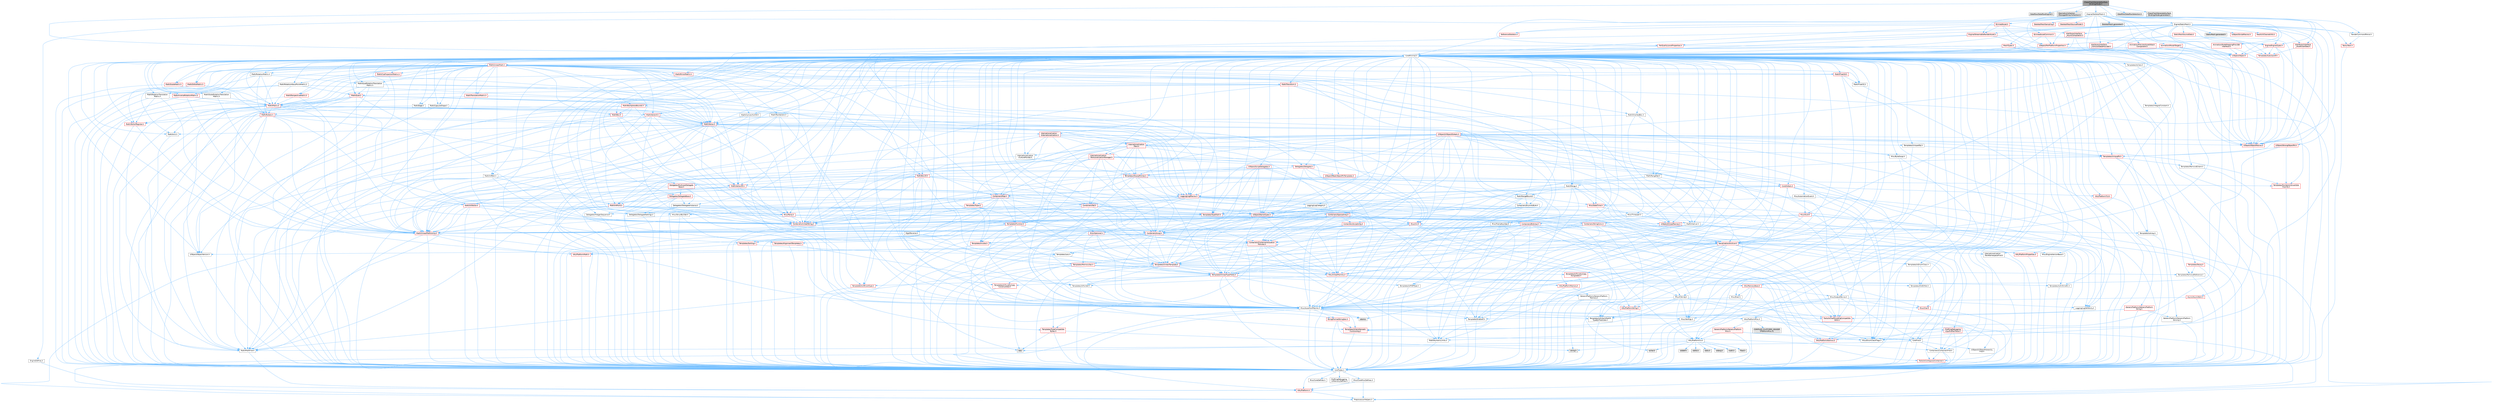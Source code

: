 digraph "ChaosFleshGenerateSurfaceBindingsNode.h"
{
 // INTERACTIVE_SVG=YES
 // LATEX_PDF_SIZE
  bgcolor="transparent";
  edge [fontname=Helvetica,fontsize=10,labelfontname=Helvetica,labelfontsize=10];
  node [fontname=Helvetica,fontsize=10,shape=box,height=0.2,width=0.4];
  Node1 [id="Node000001",label="ChaosFleshGenerateSurface\lBindingsNode.h",height=0.2,width=0.4,color="gray40", fillcolor="grey60", style="filled", fontcolor="black",tooltip=" "];
  Node1 -> Node2 [id="edge1_Node000001_Node000002",color="steelblue1",style="solid",tooltip=" "];
  Node2 [id="Node000002",label="CoreMinimal.h",height=0.2,width=0.4,color="grey40", fillcolor="white", style="filled",URL="$d7/d67/CoreMinimal_8h.html",tooltip=" "];
  Node2 -> Node3 [id="edge2_Node000002_Node000003",color="steelblue1",style="solid",tooltip=" "];
  Node3 [id="Node000003",label="CoreTypes.h",height=0.2,width=0.4,color="grey40", fillcolor="white", style="filled",URL="$dc/dec/CoreTypes_8h.html",tooltip=" "];
  Node3 -> Node4 [id="edge3_Node000003_Node000004",color="steelblue1",style="solid",tooltip=" "];
  Node4 [id="Node000004",label="HAL/Platform.h",height=0.2,width=0.4,color="red", fillcolor="#FFF0F0", style="filled",URL="$d9/dd0/Platform_8h.html",tooltip=" "];
  Node4 -> Node8 [id="edge4_Node000004_Node000008",color="steelblue1",style="solid",tooltip=" "];
  Node8 [id="Node000008",label="PreprocessorHelpers.h",height=0.2,width=0.4,color="grey40", fillcolor="white", style="filled",URL="$db/ddb/PreprocessorHelpers_8h.html",tooltip=" "];
  Node3 -> Node14 [id="edge5_Node000003_Node000014",color="steelblue1",style="solid",tooltip=" "];
  Node14 [id="Node000014",label="ProfilingDebugging\l/UMemoryDefines.h",height=0.2,width=0.4,color="grey40", fillcolor="white", style="filled",URL="$d2/da2/UMemoryDefines_8h.html",tooltip=" "];
  Node3 -> Node15 [id="edge6_Node000003_Node000015",color="steelblue1",style="solid",tooltip=" "];
  Node15 [id="Node000015",label="Misc/CoreMiscDefines.h",height=0.2,width=0.4,color="grey40", fillcolor="white", style="filled",URL="$da/d38/CoreMiscDefines_8h.html",tooltip=" "];
  Node15 -> Node4 [id="edge7_Node000015_Node000004",color="steelblue1",style="solid",tooltip=" "];
  Node15 -> Node8 [id="edge8_Node000015_Node000008",color="steelblue1",style="solid",tooltip=" "];
  Node3 -> Node16 [id="edge9_Node000003_Node000016",color="steelblue1",style="solid",tooltip=" "];
  Node16 [id="Node000016",label="Misc/CoreDefines.h",height=0.2,width=0.4,color="grey40", fillcolor="white", style="filled",URL="$d3/dd2/CoreDefines_8h.html",tooltip=" "];
  Node2 -> Node17 [id="edge10_Node000002_Node000017",color="steelblue1",style="solid",tooltip=" "];
  Node17 [id="Node000017",label="CoreFwd.h",height=0.2,width=0.4,color="grey40", fillcolor="white", style="filled",URL="$d1/d1e/CoreFwd_8h.html",tooltip=" "];
  Node17 -> Node3 [id="edge11_Node000017_Node000003",color="steelblue1",style="solid",tooltip=" "];
  Node17 -> Node18 [id="edge12_Node000017_Node000018",color="steelblue1",style="solid",tooltip=" "];
  Node18 [id="Node000018",label="Containers/ContainersFwd.h",height=0.2,width=0.4,color="grey40", fillcolor="white", style="filled",URL="$d4/d0a/ContainersFwd_8h.html",tooltip=" "];
  Node18 -> Node4 [id="edge13_Node000018_Node000004",color="steelblue1",style="solid",tooltip=" "];
  Node18 -> Node3 [id="edge14_Node000018_Node000003",color="steelblue1",style="solid",tooltip=" "];
  Node18 -> Node19 [id="edge15_Node000018_Node000019",color="steelblue1",style="solid",tooltip=" "];
  Node19 [id="Node000019",label="Traits/IsContiguousContainer.h",height=0.2,width=0.4,color="red", fillcolor="#FFF0F0", style="filled",URL="$d5/d3c/IsContiguousContainer_8h.html",tooltip=" "];
  Node19 -> Node3 [id="edge16_Node000019_Node000003",color="steelblue1",style="solid",tooltip=" "];
  Node17 -> Node22 [id="edge17_Node000017_Node000022",color="steelblue1",style="solid",tooltip=" "];
  Node22 [id="Node000022",label="Math/MathFwd.h",height=0.2,width=0.4,color="grey40", fillcolor="white", style="filled",URL="$d2/d10/MathFwd_8h.html",tooltip=" "];
  Node22 -> Node4 [id="edge18_Node000022_Node000004",color="steelblue1",style="solid",tooltip=" "];
  Node17 -> Node23 [id="edge19_Node000017_Node000023",color="steelblue1",style="solid",tooltip=" "];
  Node23 [id="Node000023",label="UObject/UObjectHierarchy\lFwd.h",height=0.2,width=0.4,color="grey40", fillcolor="white", style="filled",URL="$d3/d13/UObjectHierarchyFwd_8h.html",tooltip=" "];
  Node2 -> Node23 [id="edge20_Node000002_Node000023",color="steelblue1",style="solid",tooltip=" "];
  Node2 -> Node18 [id="edge21_Node000002_Node000018",color="steelblue1",style="solid",tooltip=" "];
  Node2 -> Node24 [id="edge22_Node000002_Node000024",color="steelblue1",style="solid",tooltip=" "];
  Node24 [id="Node000024",label="Misc/VarArgs.h",height=0.2,width=0.4,color="grey40", fillcolor="white", style="filled",URL="$d5/d6f/VarArgs_8h.html",tooltip=" "];
  Node24 -> Node3 [id="edge23_Node000024_Node000003",color="steelblue1",style="solid",tooltip=" "];
  Node2 -> Node25 [id="edge24_Node000002_Node000025",color="steelblue1",style="solid",tooltip=" "];
  Node25 [id="Node000025",label="Logging/LogVerbosity.h",height=0.2,width=0.4,color="grey40", fillcolor="white", style="filled",URL="$d2/d8f/LogVerbosity_8h.html",tooltip=" "];
  Node25 -> Node3 [id="edge25_Node000025_Node000003",color="steelblue1",style="solid",tooltip=" "];
  Node2 -> Node26 [id="edge26_Node000002_Node000026",color="steelblue1",style="solid",tooltip=" "];
  Node26 [id="Node000026",label="Misc/OutputDevice.h",height=0.2,width=0.4,color="grey40", fillcolor="white", style="filled",URL="$d7/d32/OutputDevice_8h.html",tooltip=" "];
  Node26 -> Node17 [id="edge27_Node000026_Node000017",color="steelblue1",style="solid",tooltip=" "];
  Node26 -> Node3 [id="edge28_Node000026_Node000003",color="steelblue1",style="solid",tooltip=" "];
  Node26 -> Node25 [id="edge29_Node000026_Node000025",color="steelblue1",style="solid",tooltip=" "];
  Node26 -> Node24 [id="edge30_Node000026_Node000024",color="steelblue1",style="solid",tooltip=" "];
  Node26 -> Node27 [id="edge31_Node000026_Node000027",color="steelblue1",style="solid",tooltip=" "];
  Node27 [id="Node000027",label="Templates/IsArrayOrRefOf\lTypeByPredicate.h",height=0.2,width=0.4,color="grey40", fillcolor="white", style="filled",URL="$d6/da1/IsArrayOrRefOfTypeByPredicate_8h.html",tooltip=" "];
  Node27 -> Node3 [id="edge32_Node000027_Node000003",color="steelblue1",style="solid",tooltip=" "];
  Node26 -> Node28 [id="edge33_Node000026_Node000028",color="steelblue1",style="solid",tooltip=" "];
  Node28 [id="Node000028",label="Templates/IsValidVariadic\lFunctionArg.h",height=0.2,width=0.4,color="red", fillcolor="#FFF0F0", style="filled",URL="$d0/dc8/IsValidVariadicFunctionArg_8h.html",tooltip=" "];
  Node28 -> Node3 [id="edge34_Node000028_Node000003",color="steelblue1",style="solid",tooltip=" "];
  Node26 -> Node30 [id="edge35_Node000026_Node000030",color="steelblue1",style="solid",tooltip=" "];
  Node30 [id="Node000030",label="Traits/IsCharEncodingCompatible\lWith.h",height=0.2,width=0.4,color="red", fillcolor="#FFF0F0", style="filled",URL="$df/dd1/IsCharEncodingCompatibleWith_8h.html",tooltip=" "];
  Node2 -> Node32 [id="edge36_Node000002_Node000032",color="steelblue1",style="solid",tooltip=" "];
  Node32 [id="Node000032",label="HAL/PlatformCrt.h",height=0.2,width=0.4,color="grey40", fillcolor="white", style="filled",URL="$d8/d75/PlatformCrt_8h.html",tooltip=" "];
  Node32 -> Node33 [id="edge37_Node000032_Node000033",color="steelblue1",style="solid",tooltip=" "];
  Node33 [id="Node000033",label="new",height=0.2,width=0.4,color="grey60", fillcolor="#E0E0E0", style="filled",tooltip=" "];
  Node32 -> Node34 [id="edge38_Node000032_Node000034",color="steelblue1",style="solid",tooltip=" "];
  Node34 [id="Node000034",label="wchar.h",height=0.2,width=0.4,color="grey60", fillcolor="#E0E0E0", style="filled",tooltip=" "];
  Node32 -> Node35 [id="edge39_Node000032_Node000035",color="steelblue1",style="solid",tooltip=" "];
  Node35 [id="Node000035",label="stddef.h",height=0.2,width=0.4,color="grey60", fillcolor="#E0E0E0", style="filled",tooltip=" "];
  Node32 -> Node36 [id="edge40_Node000032_Node000036",color="steelblue1",style="solid",tooltip=" "];
  Node36 [id="Node000036",label="stdlib.h",height=0.2,width=0.4,color="grey60", fillcolor="#E0E0E0", style="filled",tooltip=" "];
  Node32 -> Node37 [id="edge41_Node000032_Node000037",color="steelblue1",style="solid",tooltip=" "];
  Node37 [id="Node000037",label="stdio.h",height=0.2,width=0.4,color="grey60", fillcolor="#E0E0E0", style="filled",tooltip=" "];
  Node32 -> Node38 [id="edge42_Node000032_Node000038",color="steelblue1",style="solid",tooltip=" "];
  Node38 [id="Node000038",label="stdarg.h",height=0.2,width=0.4,color="grey60", fillcolor="#E0E0E0", style="filled",tooltip=" "];
  Node32 -> Node39 [id="edge43_Node000032_Node000039",color="steelblue1",style="solid",tooltip=" "];
  Node39 [id="Node000039",label="math.h",height=0.2,width=0.4,color="grey60", fillcolor="#E0E0E0", style="filled",tooltip=" "];
  Node32 -> Node40 [id="edge44_Node000032_Node000040",color="steelblue1",style="solid",tooltip=" "];
  Node40 [id="Node000040",label="float.h",height=0.2,width=0.4,color="grey60", fillcolor="#E0E0E0", style="filled",tooltip=" "];
  Node32 -> Node41 [id="edge45_Node000032_Node000041",color="steelblue1",style="solid",tooltip=" "];
  Node41 [id="Node000041",label="string.h",height=0.2,width=0.4,color="grey60", fillcolor="#E0E0E0", style="filled",tooltip=" "];
  Node2 -> Node42 [id="edge46_Node000002_Node000042",color="steelblue1",style="solid",tooltip=" "];
  Node42 [id="Node000042",label="HAL/PlatformMisc.h",height=0.2,width=0.4,color="grey40", fillcolor="white", style="filled",URL="$d0/df5/PlatformMisc_8h.html",tooltip=" "];
  Node42 -> Node3 [id="edge47_Node000042_Node000003",color="steelblue1",style="solid",tooltip=" "];
  Node42 -> Node43 [id="edge48_Node000042_Node000043",color="steelblue1",style="solid",tooltip=" "];
  Node43 [id="Node000043",label="GenericPlatform/GenericPlatform\lMisc.h",height=0.2,width=0.4,color="red", fillcolor="#FFF0F0", style="filled",URL="$db/d9a/GenericPlatformMisc_8h.html",tooltip=" "];
  Node43 -> Node17 [id="edge49_Node000043_Node000017",color="steelblue1",style="solid",tooltip=" "];
  Node43 -> Node3 [id="edge50_Node000043_Node000003",color="steelblue1",style="solid",tooltip=" "];
  Node43 -> Node32 [id="edge51_Node000043_Node000032",color="steelblue1",style="solid",tooltip=" "];
  Node43 -> Node47 [id="edge52_Node000043_Node000047",color="steelblue1",style="solid",tooltip=" "];
  Node47 [id="Node000047",label="Math/NumericLimits.h",height=0.2,width=0.4,color="grey40", fillcolor="white", style="filled",URL="$df/d1b/NumericLimits_8h.html",tooltip=" "];
  Node47 -> Node3 [id="edge53_Node000047_Node000003",color="steelblue1",style="solid",tooltip=" "];
  Node43 -> Node49 [id="edge54_Node000043_Node000049",color="steelblue1",style="solid",tooltip=" "];
  Node49 [id="Node000049",label="Misc/EnumClassFlags.h",height=0.2,width=0.4,color="grey40", fillcolor="white", style="filled",URL="$d8/de7/EnumClassFlags_8h.html",tooltip=" "];
  Node42 -> Node52 [id="edge55_Node000042_Node000052",color="steelblue1",style="solid",tooltip=" "];
  Node52 [id="Node000052",label="COMPILED_PLATFORM_HEADER\l(PlatformMisc.h)",height=0.2,width=0.4,color="grey60", fillcolor="#E0E0E0", style="filled",tooltip=" "];
  Node42 -> Node53 [id="edge56_Node000042_Node000053",color="steelblue1",style="solid",tooltip=" "];
  Node53 [id="Node000053",label="ProfilingDebugging\l/CpuProfilerTrace.h",height=0.2,width=0.4,color="red", fillcolor="#FFF0F0", style="filled",URL="$da/dcb/CpuProfilerTrace_8h.html",tooltip=" "];
  Node53 -> Node3 [id="edge57_Node000053_Node000003",color="steelblue1",style="solid",tooltip=" "];
  Node53 -> Node18 [id="edge58_Node000053_Node000018",color="steelblue1",style="solid",tooltip=" "];
  Node53 -> Node54 [id="edge59_Node000053_Node000054",color="steelblue1",style="solid",tooltip=" "];
  Node54 [id="Node000054",label="HAL/PlatformAtomics.h",height=0.2,width=0.4,color="red", fillcolor="#FFF0F0", style="filled",URL="$d3/d36/PlatformAtomics_8h.html",tooltip=" "];
  Node54 -> Node3 [id="edge60_Node000054_Node000003",color="steelblue1",style="solid",tooltip=" "];
  Node53 -> Node8 [id="edge61_Node000053_Node000008",color="steelblue1",style="solid",tooltip=" "];
  Node2 -> Node61 [id="edge62_Node000002_Node000061",color="steelblue1",style="solid",tooltip=" "];
  Node61 [id="Node000061",label="Misc/AssertionMacros.h",height=0.2,width=0.4,color="grey40", fillcolor="white", style="filled",URL="$d0/dfa/AssertionMacros_8h.html",tooltip=" "];
  Node61 -> Node3 [id="edge63_Node000061_Node000003",color="steelblue1",style="solid",tooltip=" "];
  Node61 -> Node4 [id="edge64_Node000061_Node000004",color="steelblue1",style="solid",tooltip=" "];
  Node61 -> Node42 [id="edge65_Node000061_Node000042",color="steelblue1",style="solid",tooltip=" "];
  Node61 -> Node8 [id="edge66_Node000061_Node000008",color="steelblue1",style="solid",tooltip=" "];
  Node61 -> Node62 [id="edge67_Node000061_Node000062",color="steelblue1",style="solid",tooltip=" "];
  Node62 [id="Node000062",label="Templates/EnableIf.h",height=0.2,width=0.4,color="grey40", fillcolor="white", style="filled",URL="$d7/d60/EnableIf_8h.html",tooltip=" "];
  Node62 -> Node3 [id="edge68_Node000062_Node000003",color="steelblue1",style="solid",tooltip=" "];
  Node61 -> Node27 [id="edge69_Node000061_Node000027",color="steelblue1",style="solid",tooltip=" "];
  Node61 -> Node28 [id="edge70_Node000061_Node000028",color="steelblue1",style="solid",tooltip=" "];
  Node61 -> Node30 [id="edge71_Node000061_Node000030",color="steelblue1",style="solid",tooltip=" "];
  Node61 -> Node24 [id="edge72_Node000061_Node000024",color="steelblue1",style="solid",tooltip=" "];
  Node61 -> Node63 [id="edge73_Node000061_Node000063",color="steelblue1",style="solid",tooltip=" "];
  Node63 [id="Node000063",label="String/FormatStringSan.h",height=0.2,width=0.4,color="red", fillcolor="#FFF0F0", style="filled",URL="$d3/d8b/FormatStringSan_8h.html",tooltip=" "];
  Node63 -> Node3 [id="edge74_Node000063_Node000003",color="steelblue1",style="solid",tooltip=" "];
  Node63 -> Node28 [id="edge75_Node000063_Node000028",color="steelblue1",style="solid",tooltip=" "];
  Node63 -> Node18 [id="edge76_Node000063_Node000018",color="steelblue1",style="solid",tooltip=" "];
  Node61 -> Node69 [id="edge77_Node000061_Node000069",color="steelblue1",style="solid",tooltip=" "];
  Node69 [id="Node000069",label="atomic",height=0.2,width=0.4,color="grey60", fillcolor="#E0E0E0", style="filled",tooltip=" "];
  Node2 -> Node70 [id="edge78_Node000002_Node000070",color="steelblue1",style="solid",tooltip=" "];
  Node70 [id="Node000070",label="Templates/IsPointer.h",height=0.2,width=0.4,color="grey40", fillcolor="white", style="filled",URL="$d7/d05/IsPointer_8h.html",tooltip=" "];
  Node70 -> Node3 [id="edge79_Node000070_Node000003",color="steelblue1",style="solid",tooltip=" "];
  Node2 -> Node71 [id="edge80_Node000002_Node000071",color="steelblue1",style="solid",tooltip=" "];
  Node71 [id="Node000071",label="HAL/PlatformMemory.h",height=0.2,width=0.4,color="red", fillcolor="#FFF0F0", style="filled",URL="$de/d68/PlatformMemory_8h.html",tooltip=" "];
  Node71 -> Node3 [id="edge81_Node000071_Node000003",color="steelblue1",style="solid",tooltip=" "];
  Node71 -> Node72 [id="edge82_Node000071_Node000072",color="steelblue1",style="solid",tooltip=" "];
  Node72 [id="Node000072",label="GenericPlatform/GenericPlatform\lMemory.h",height=0.2,width=0.4,color="grey40", fillcolor="white", style="filled",URL="$dd/d22/GenericPlatformMemory_8h.html",tooltip=" "];
  Node72 -> Node17 [id="edge83_Node000072_Node000017",color="steelblue1",style="solid",tooltip=" "];
  Node72 -> Node3 [id="edge84_Node000072_Node000003",color="steelblue1",style="solid",tooltip=" "];
  Node72 -> Node73 [id="edge85_Node000072_Node000073",color="steelblue1",style="solid",tooltip=" "];
  Node73 [id="Node000073",label="HAL/PlatformString.h",height=0.2,width=0.4,color="red", fillcolor="#FFF0F0", style="filled",URL="$db/db5/PlatformString_8h.html",tooltip=" "];
  Node73 -> Node3 [id="edge86_Node000073_Node000003",color="steelblue1",style="solid",tooltip=" "];
  Node72 -> Node41 [id="edge87_Node000072_Node000041",color="steelblue1",style="solid",tooltip=" "];
  Node72 -> Node34 [id="edge88_Node000072_Node000034",color="steelblue1",style="solid",tooltip=" "];
  Node2 -> Node54 [id="edge89_Node000002_Node000054",color="steelblue1",style="solid",tooltip=" "];
  Node2 -> Node76 [id="edge90_Node000002_Node000076",color="steelblue1",style="solid",tooltip=" "];
  Node76 [id="Node000076",label="Misc/Exec.h",height=0.2,width=0.4,color="grey40", fillcolor="white", style="filled",URL="$de/ddb/Exec_8h.html",tooltip=" "];
  Node76 -> Node3 [id="edge91_Node000076_Node000003",color="steelblue1",style="solid",tooltip=" "];
  Node76 -> Node61 [id="edge92_Node000076_Node000061",color="steelblue1",style="solid",tooltip=" "];
  Node2 -> Node77 [id="edge93_Node000002_Node000077",color="steelblue1",style="solid",tooltip=" "];
  Node77 [id="Node000077",label="HAL/MemoryBase.h",height=0.2,width=0.4,color="red", fillcolor="#FFF0F0", style="filled",URL="$d6/d9f/MemoryBase_8h.html",tooltip=" "];
  Node77 -> Node3 [id="edge94_Node000077_Node000003",color="steelblue1",style="solid",tooltip=" "];
  Node77 -> Node54 [id="edge95_Node000077_Node000054",color="steelblue1",style="solid",tooltip=" "];
  Node77 -> Node32 [id="edge96_Node000077_Node000032",color="steelblue1",style="solid",tooltip=" "];
  Node77 -> Node76 [id="edge97_Node000077_Node000076",color="steelblue1",style="solid",tooltip=" "];
  Node77 -> Node26 [id="edge98_Node000077_Node000026",color="steelblue1",style="solid",tooltip=" "];
  Node2 -> Node87 [id="edge99_Node000002_Node000087",color="steelblue1",style="solid",tooltip=" "];
  Node87 [id="Node000087",label="HAL/UnrealMemory.h",height=0.2,width=0.4,color="red", fillcolor="#FFF0F0", style="filled",URL="$d9/d96/UnrealMemory_8h.html",tooltip=" "];
  Node87 -> Node3 [id="edge100_Node000087_Node000003",color="steelblue1",style="solid",tooltip=" "];
  Node87 -> Node72 [id="edge101_Node000087_Node000072",color="steelblue1",style="solid",tooltip=" "];
  Node87 -> Node77 [id="edge102_Node000087_Node000077",color="steelblue1",style="solid",tooltip=" "];
  Node87 -> Node71 [id="edge103_Node000087_Node000071",color="steelblue1",style="solid",tooltip=" "];
  Node87 -> Node70 [id="edge104_Node000087_Node000070",color="steelblue1",style="solid",tooltip=" "];
  Node2 -> Node89 [id="edge105_Node000002_Node000089",color="steelblue1",style="solid",tooltip=" "];
  Node89 [id="Node000089",label="Templates/IsArithmetic.h",height=0.2,width=0.4,color="grey40", fillcolor="white", style="filled",URL="$d2/d5d/IsArithmetic_8h.html",tooltip=" "];
  Node89 -> Node3 [id="edge106_Node000089_Node000003",color="steelblue1",style="solid",tooltip=" "];
  Node2 -> Node83 [id="edge107_Node000002_Node000083",color="steelblue1",style="solid",tooltip=" "];
  Node83 [id="Node000083",label="Templates/AndOrNot.h",height=0.2,width=0.4,color="grey40", fillcolor="white", style="filled",URL="$db/d0a/AndOrNot_8h.html",tooltip=" "];
  Node83 -> Node3 [id="edge108_Node000083_Node000003",color="steelblue1",style="solid",tooltip=" "];
  Node2 -> Node90 [id="edge109_Node000002_Node000090",color="steelblue1",style="solid",tooltip=" "];
  Node90 [id="Node000090",label="Templates/IsPODType.h",height=0.2,width=0.4,color="grey40", fillcolor="white", style="filled",URL="$d7/db1/IsPODType_8h.html",tooltip=" "];
  Node90 -> Node3 [id="edge110_Node000090_Node000003",color="steelblue1",style="solid",tooltip=" "];
  Node2 -> Node91 [id="edge111_Node000002_Node000091",color="steelblue1",style="solid",tooltip=" "];
  Node91 [id="Node000091",label="Templates/IsUECoreType.h",height=0.2,width=0.4,color="red", fillcolor="#FFF0F0", style="filled",URL="$d1/db8/IsUECoreType_8h.html",tooltip=" "];
  Node91 -> Node3 [id="edge112_Node000091_Node000003",color="steelblue1",style="solid",tooltip=" "];
  Node2 -> Node84 [id="edge113_Node000002_Node000084",color="steelblue1",style="solid",tooltip=" "];
  Node84 [id="Node000084",label="Templates/IsTriviallyCopy\lConstructible.h",height=0.2,width=0.4,color="red", fillcolor="#FFF0F0", style="filled",URL="$d3/d78/IsTriviallyCopyConstructible_8h.html",tooltip=" "];
  Node84 -> Node3 [id="edge114_Node000084_Node000003",color="steelblue1",style="solid",tooltip=" "];
  Node2 -> Node92 [id="edge115_Node000002_Node000092",color="steelblue1",style="solid",tooltip=" "];
  Node92 [id="Node000092",label="Templates/UnrealTypeTraits.h",height=0.2,width=0.4,color="red", fillcolor="#FFF0F0", style="filled",URL="$d2/d2d/UnrealTypeTraits_8h.html",tooltip=" "];
  Node92 -> Node3 [id="edge116_Node000092_Node000003",color="steelblue1",style="solid",tooltip=" "];
  Node92 -> Node70 [id="edge117_Node000092_Node000070",color="steelblue1",style="solid",tooltip=" "];
  Node92 -> Node61 [id="edge118_Node000092_Node000061",color="steelblue1",style="solid",tooltip=" "];
  Node92 -> Node83 [id="edge119_Node000092_Node000083",color="steelblue1",style="solid",tooltip=" "];
  Node92 -> Node62 [id="edge120_Node000092_Node000062",color="steelblue1",style="solid",tooltip=" "];
  Node92 -> Node89 [id="edge121_Node000092_Node000089",color="steelblue1",style="solid",tooltip=" "];
  Node92 -> Node90 [id="edge122_Node000092_Node000090",color="steelblue1",style="solid",tooltip=" "];
  Node92 -> Node91 [id="edge123_Node000092_Node000091",color="steelblue1",style="solid",tooltip=" "];
  Node92 -> Node84 [id="edge124_Node000092_Node000084",color="steelblue1",style="solid",tooltip=" "];
  Node2 -> Node62 [id="edge125_Node000002_Node000062",color="steelblue1",style="solid",tooltip=" "];
  Node2 -> Node94 [id="edge126_Node000002_Node000094",color="steelblue1",style="solid",tooltip=" "];
  Node94 [id="Node000094",label="Templates/RemoveReference.h",height=0.2,width=0.4,color="grey40", fillcolor="white", style="filled",URL="$da/dbe/RemoveReference_8h.html",tooltip=" "];
  Node94 -> Node3 [id="edge127_Node000094_Node000003",color="steelblue1",style="solid",tooltip=" "];
  Node2 -> Node95 [id="edge128_Node000002_Node000095",color="steelblue1",style="solid",tooltip=" "];
  Node95 [id="Node000095",label="Templates/IntegralConstant.h",height=0.2,width=0.4,color="grey40", fillcolor="white", style="filled",URL="$db/d1b/IntegralConstant_8h.html",tooltip=" "];
  Node95 -> Node3 [id="edge129_Node000095_Node000003",color="steelblue1",style="solid",tooltip=" "];
  Node2 -> Node96 [id="edge130_Node000002_Node000096",color="steelblue1",style="solid",tooltip=" "];
  Node96 [id="Node000096",label="Templates/IsClass.h",height=0.2,width=0.4,color="grey40", fillcolor="white", style="filled",URL="$db/dcb/IsClass_8h.html",tooltip=" "];
  Node96 -> Node3 [id="edge131_Node000096_Node000003",color="steelblue1",style="solid",tooltip=" "];
  Node2 -> Node97 [id="edge132_Node000002_Node000097",color="steelblue1",style="solid",tooltip=" "];
  Node97 [id="Node000097",label="Templates/TypeCompatible\lBytes.h",height=0.2,width=0.4,color="red", fillcolor="#FFF0F0", style="filled",URL="$df/d0a/TypeCompatibleBytes_8h.html",tooltip=" "];
  Node97 -> Node3 [id="edge133_Node000097_Node000003",color="steelblue1",style="solid",tooltip=" "];
  Node97 -> Node41 [id="edge134_Node000097_Node000041",color="steelblue1",style="solid",tooltip=" "];
  Node97 -> Node33 [id="edge135_Node000097_Node000033",color="steelblue1",style="solid",tooltip=" "];
  Node2 -> Node19 [id="edge136_Node000002_Node000019",color="steelblue1",style="solid",tooltip=" "];
  Node2 -> Node98 [id="edge137_Node000002_Node000098",color="steelblue1",style="solid",tooltip=" "];
  Node98 [id="Node000098",label="Templates/UnrealTemplate.h",height=0.2,width=0.4,color="red", fillcolor="#FFF0F0", style="filled",URL="$d4/d24/UnrealTemplate_8h.html",tooltip=" "];
  Node98 -> Node3 [id="edge138_Node000098_Node000003",color="steelblue1",style="solid",tooltip=" "];
  Node98 -> Node70 [id="edge139_Node000098_Node000070",color="steelblue1",style="solid",tooltip=" "];
  Node98 -> Node87 [id="edge140_Node000098_Node000087",color="steelblue1",style="solid",tooltip=" "];
  Node98 -> Node92 [id="edge141_Node000098_Node000092",color="steelblue1",style="solid",tooltip=" "];
  Node98 -> Node94 [id="edge142_Node000098_Node000094",color="steelblue1",style="solid",tooltip=" "];
  Node98 -> Node97 [id="edge143_Node000098_Node000097",color="steelblue1",style="solid",tooltip=" "];
  Node98 -> Node19 [id="edge144_Node000098_Node000019",color="steelblue1",style="solid",tooltip=" "];
  Node2 -> Node47 [id="edge145_Node000002_Node000047",color="steelblue1",style="solid",tooltip=" "];
  Node2 -> Node102 [id="edge146_Node000002_Node000102",color="steelblue1",style="solid",tooltip=" "];
  Node102 [id="Node000102",label="HAL/PlatformMath.h",height=0.2,width=0.4,color="red", fillcolor="#FFF0F0", style="filled",URL="$dc/d53/PlatformMath_8h.html",tooltip=" "];
  Node102 -> Node3 [id="edge147_Node000102_Node000003",color="steelblue1",style="solid",tooltip=" "];
  Node2 -> Node85 [id="edge148_Node000002_Node000085",color="steelblue1",style="solid",tooltip=" "];
  Node85 [id="Node000085",label="Templates/IsTriviallyCopy\lAssignable.h",height=0.2,width=0.4,color="red", fillcolor="#FFF0F0", style="filled",URL="$d2/df2/IsTriviallyCopyAssignable_8h.html",tooltip=" "];
  Node85 -> Node3 [id="edge149_Node000085_Node000003",color="steelblue1",style="solid",tooltip=" "];
  Node2 -> Node110 [id="edge150_Node000002_Node000110",color="steelblue1",style="solid",tooltip=" "];
  Node110 [id="Node000110",label="Templates/MemoryOps.h",height=0.2,width=0.4,color="red", fillcolor="#FFF0F0", style="filled",URL="$db/dea/MemoryOps_8h.html",tooltip=" "];
  Node110 -> Node3 [id="edge151_Node000110_Node000003",color="steelblue1",style="solid",tooltip=" "];
  Node110 -> Node87 [id="edge152_Node000110_Node000087",color="steelblue1",style="solid",tooltip=" "];
  Node110 -> Node85 [id="edge153_Node000110_Node000085",color="steelblue1",style="solid",tooltip=" "];
  Node110 -> Node84 [id="edge154_Node000110_Node000084",color="steelblue1",style="solid",tooltip=" "];
  Node110 -> Node92 [id="edge155_Node000110_Node000092",color="steelblue1",style="solid",tooltip=" "];
  Node110 -> Node33 [id="edge156_Node000110_Node000033",color="steelblue1",style="solid",tooltip=" "];
  Node2 -> Node111 [id="edge157_Node000002_Node000111",color="steelblue1",style="solid",tooltip=" "];
  Node111 [id="Node000111",label="Containers/ContainerAllocation\lPolicies.h",height=0.2,width=0.4,color="red", fillcolor="#FFF0F0", style="filled",URL="$d7/dff/ContainerAllocationPolicies_8h.html",tooltip=" "];
  Node111 -> Node3 [id="edge158_Node000111_Node000003",color="steelblue1",style="solid",tooltip=" "];
  Node111 -> Node111 [id="edge159_Node000111_Node000111",color="steelblue1",style="solid",tooltip=" "];
  Node111 -> Node102 [id="edge160_Node000111_Node000102",color="steelblue1",style="solid",tooltip=" "];
  Node111 -> Node87 [id="edge161_Node000111_Node000087",color="steelblue1",style="solid",tooltip=" "];
  Node111 -> Node47 [id="edge162_Node000111_Node000047",color="steelblue1",style="solid",tooltip=" "];
  Node111 -> Node61 [id="edge163_Node000111_Node000061",color="steelblue1",style="solid",tooltip=" "];
  Node111 -> Node110 [id="edge164_Node000111_Node000110",color="steelblue1",style="solid",tooltip=" "];
  Node111 -> Node97 [id="edge165_Node000111_Node000097",color="steelblue1",style="solid",tooltip=" "];
  Node2 -> Node114 [id="edge166_Node000002_Node000114",color="steelblue1",style="solid",tooltip=" "];
  Node114 [id="Node000114",label="Templates/IsEnumClass.h",height=0.2,width=0.4,color="grey40", fillcolor="white", style="filled",URL="$d7/d15/IsEnumClass_8h.html",tooltip=" "];
  Node114 -> Node3 [id="edge167_Node000114_Node000003",color="steelblue1",style="solid",tooltip=" "];
  Node114 -> Node83 [id="edge168_Node000114_Node000083",color="steelblue1",style="solid",tooltip=" "];
  Node2 -> Node115 [id="edge169_Node000002_Node000115",color="steelblue1",style="solid",tooltip=" "];
  Node115 [id="Node000115",label="HAL/PlatformProperties.h",height=0.2,width=0.4,color="red", fillcolor="#FFF0F0", style="filled",URL="$d9/db0/PlatformProperties_8h.html",tooltip=" "];
  Node115 -> Node3 [id="edge170_Node000115_Node000003",color="steelblue1",style="solid",tooltip=" "];
  Node2 -> Node118 [id="edge171_Node000002_Node000118",color="steelblue1",style="solid",tooltip=" "];
  Node118 [id="Node000118",label="Misc/EngineVersionBase.h",height=0.2,width=0.4,color="grey40", fillcolor="white", style="filled",URL="$d5/d2b/EngineVersionBase_8h.html",tooltip=" "];
  Node118 -> Node3 [id="edge172_Node000118_Node000003",color="steelblue1",style="solid",tooltip=" "];
  Node2 -> Node119 [id="edge173_Node000002_Node000119",color="steelblue1",style="solid",tooltip=" "];
  Node119 [id="Node000119",label="Internationalization\l/TextNamespaceFwd.h",height=0.2,width=0.4,color="grey40", fillcolor="white", style="filled",URL="$d8/d97/TextNamespaceFwd_8h.html",tooltip=" "];
  Node119 -> Node3 [id="edge174_Node000119_Node000003",color="steelblue1",style="solid",tooltip=" "];
  Node2 -> Node120 [id="edge175_Node000002_Node000120",color="steelblue1",style="solid",tooltip=" "];
  Node120 [id="Node000120",label="Serialization/Archive.h",height=0.2,width=0.4,color="red", fillcolor="#FFF0F0", style="filled",URL="$d7/d3b/Archive_8h.html",tooltip=" "];
  Node120 -> Node17 [id="edge176_Node000120_Node000017",color="steelblue1",style="solid",tooltip=" "];
  Node120 -> Node3 [id="edge177_Node000120_Node000003",color="steelblue1",style="solid",tooltip=" "];
  Node120 -> Node115 [id="edge178_Node000120_Node000115",color="steelblue1",style="solid",tooltip=" "];
  Node120 -> Node119 [id="edge179_Node000120_Node000119",color="steelblue1",style="solid",tooltip=" "];
  Node120 -> Node22 [id="edge180_Node000120_Node000022",color="steelblue1",style="solid",tooltip=" "];
  Node120 -> Node61 [id="edge181_Node000120_Node000061",color="steelblue1",style="solid",tooltip=" "];
  Node120 -> Node118 [id="edge182_Node000120_Node000118",color="steelblue1",style="solid",tooltip=" "];
  Node120 -> Node24 [id="edge183_Node000120_Node000024",color="steelblue1",style="solid",tooltip=" "];
  Node120 -> Node62 [id="edge184_Node000120_Node000062",color="steelblue1",style="solid",tooltip=" "];
  Node120 -> Node27 [id="edge185_Node000120_Node000027",color="steelblue1",style="solid",tooltip=" "];
  Node120 -> Node114 [id="edge186_Node000120_Node000114",color="steelblue1",style="solid",tooltip=" "];
  Node120 -> Node28 [id="edge187_Node000120_Node000028",color="steelblue1",style="solid",tooltip=" "];
  Node120 -> Node98 [id="edge188_Node000120_Node000098",color="steelblue1",style="solid",tooltip=" "];
  Node120 -> Node30 [id="edge189_Node000120_Node000030",color="steelblue1",style="solid",tooltip=" "];
  Node120 -> Node123 [id="edge190_Node000120_Node000123",color="steelblue1",style="solid",tooltip=" "];
  Node123 [id="Node000123",label="UObject/ObjectVersion.h",height=0.2,width=0.4,color="grey40", fillcolor="white", style="filled",URL="$da/d63/ObjectVersion_8h.html",tooltip=" "];
  Node123 -> Node3 [id="edge191_Node000123_Node000003",color="steelblue1",style="solid",tooltip=" "];
  Node2 -> Node124 [id="edge192_Node000002_Node000124",color="steelblue1",style="solid",tooltip=" "];
  Node124 [id="Node000124",label="Templates/Less.h",height=0.2,width=0.4,color="grey40", fillcolor="white", style="filled",URL="$de/dc8/Less_8h.html",tooltip=" "];
  Node124 -> Node3 [id="edge193_Node000124_Node000003",color="steelblue1",style="solid",tooltip=" "];
  Node124 -> Node98 [id="edge194_Node000124_Node000098",color="steelblue1",style="solid",tooltip=" "];
  Node2 -> Node125 [id="edge195_Node000002_Node000125",color="steelblue1",style="solid",tooltip=" "];
  Node125 [id="Node000125",label="Templates/Sorting.h",height=0.2,width=0.4,color="red", fillcolor="#FFF0F0", style="filled",URL="$d3/d9e/Sorting_8h.html",tooltip=" "];
  Node125 -> Node3 [id="edge196_Node000125_Node000003",color="steelblue1",style="solid",tooltip=" "];
  Node125 -> Node102 [id="edge197_Node000125_Node000102",color="steelblue1",style="solid",tooltip=" "];
  Node125 -> Node124 [id="edge198_Node000125_Node000124",color="steelblue1",style="solid",tooltip=" "];
  Node2 -> Node136 [id="edge199_Node000002_Node000136",color="steelblue1",style="solid",tooltip=" "];
  Node136 [id="Node000136",label="Misc/Char.h",height=0.2,width=0.4,color="red", fillcolor="#FFF0F0", style="filled",URL="$d0/d58/Char_8h.html",tooltip=" "];
  Node136 -> Node3 [id="edge200_Node000136_Node000003",color="steelblue1",style="solid",tooltip=" "];
  Node2 -> Node139 [id="edge201_Node000002_Node000139",color="steelblue1",style="solid",tooltip=" "];
  Node139 [id="Node000139",label="GenericPlatform/GenericPlatform\lStricmp.h",height=0.2,width=0.4,color="grey40", fillcolor="white", style="filled",URL="$d2/d86/GenericPlatformStricmp_8h.html",tooltip=" "];
  Node139 -> Node3 [id="edge202_Node000139_Node000003",color="steelblue1",style="solid",tooltip=" "];
  Node2 -> Node140 [id="edge203_Node000002_Node000140",color="steelblue1",style="solid",tooltip=" "];
  Node140 [id="Node000140",label="GenericPlatform/GenericPlatform\lString.h",height=0.2,width=0.4,color="red", fillcolor="#FFF0F0", style="filled",URL="$dd/d20/GenericPlatformString_8h.html",tooltip=" "];
  Node140 -> Node3 [id="edge204_Node000140_Node000003",color="steelblue1",style="solid",tooltip=" "];
  Node140 -> Node139 [id="edge205_Node000140_Node000139",color="steelblue1",style="solid",tooltip=" "];
  Node140 -> Node62 [id="edge206_Node000140_Node000062",color="steelblue1",style="solid",tooltip=" "];
  Node140 -> Node30 [id="edge207_Node000140_Node000030",color="steelblue1",style="solid",tooltip=" "];
  Node2 -> Node73 [id="edge208_Node000002_Node000073",color="steelblue1",style="solid",tooltip=" "];
  Node2 -> Node143 [id="edge209_Node000002_Node000143",color="steelblue1",style="solid",tooltip=" "];
  Node143 [id="Node000143",label="Misc/CString.h",height=0.2,width=0.4,color="grey40", fillcolor="white", style="filled",URL="$d2/d49/CString_8h.html",tooltip=" "];
  Node143 -> Node3 [id="edge210_Node000143_Node000003",color="steelblue1",style="solid",tooltip=" "];
  Node143 -> Node32 [id="edge211_Node000143_Node000032",color="steelblue1",style="solid",tooltip=" "];
  Node143 -> Node73 [id="edge212_Node000143_Node000073",color="steelblue1",style="solid",tooltip=" "];
  Node143 -> Node61 [id="edge213_Node000143_Node000061",color="steelblue1",style="solid",tooltip=" "];
  Node143 -> Node136 [id="edge214_Node000143_Node000136",color="steelblue1",style="solid",tooltip=" "];
  Node143 -> Node24 [id="edge215_Node000143_Node000024",color="steelblue1",style="solid",tooltip=" "];
  Node143 -> Node27 [id="edge216_Node000143_Node000027",color="steelblue1",style="solid",tooltip=" "];
  Node143 -> Node28 [id="edge217_Node000143_Node000028",color="steelblue1",style="solid",tooltip=" "];
  Node143 -> Node30 [id="edge218_Node000143_Node000030",color="steelblue1",style="solid",tooltip=" "];
  Node2 -> Node144 [id="edge219_Node000002_Node000144",color="steelblue1",style="solid",tooltip=" "];
  Node144 [id="Node000144",label="Misc/Crc.h",height=0.2,width=0.4,color="red", fillcolor="#FFF0F0", style="filled",URL="$d4/dd2/Crc_8h.html",tooltip=" "];
  Node144 -> Node3 [id="edge220_Node000144_Node000003",color="steelblue1",style="solid",tooltip=" "];
  Node144 -> Node73 [id="edge221_Node000144_Node000073",color="steelblue1",style="solid",tooltip=" "];
  Node144 -> Node61 [id="edge222_Node000144_Node000061",color="steelblue1",style="solid",tooltip=" "];
  Node144 -> Node143 [id="edge223_Node000144_Node000143",color="steelblue1",style="solid",tooltip=" "];
  Node144 -> Node136 [id="edge224_Node000144_Node000136",color="steelblue1",style="solid",tooltip=" "];
  Node144 -> Node92 [id="edge225_Node000144_Node000092",color="steelblue1",style="solid",tooltip=" "];
  Node2 -> Node135 [id="edge226_Node000002_Node000135",color="steelblue1",style="solid",tooltip=" "];
  Node135 [id="Node000135",label="Math/UnrealMathUtility.h",height=0.2,width=0.4,color="red", fillcolor="#FFF0F0", style="filled",URL="$db/db8/UnrealMathUtility_8h.html",tooltip=" "];
  Node135 -> Node3 [id="edge227_Node000135_Node000003",color="steelblue1",style="solid",tooltip=" "];
  Node135 -> Node61 [id="edge228_Node000135_Node000061",color="steelblue1",style="solid",tooltip=" "];
  Node135 -> Node102 [id="edge229_Node000135_Node000102",color="steelblue1",style="solid",tooltip=" "];
  Node135 -> Node22 [id="edge230_Node000135_Node000022",color="steelblue1",style="solid",tooltip=" "];
  Node2 -> Node145 [id="edge231_Node000002_Node000145",color="steelblue1",style="solid",tooltip=" "];
  Node145 [id="Node000145",label="Containers/UnrealString.h",height=0.2,width=0.4,color="red", fillcolor="#FFF0F0", style="filled",URL="$d5/dba/UnrealString_8h.html",tooltip=" "];
  Node2 -> Node149 [id="edge232_Node000002_Node000149",color="steelblue1",style="solid",tooltip=" "];
  Node149 [id="Node000149",label="Containers/Array.h",height=0.2,width=0.4,color="red", fillcolor="#FFF0F0", style="filled",URL="$df/dd0/Array_8h.html",tooltip=" "];
  Node149 -> Node3 [id="edge233_Node000149_Node000003",color="steelblue1",style="solid",tooltip=" "];
  Node149 -> Node61 [id="edge234_Node000149_Node000061",color="steelblue1",style="solid",tooltip=" "];
  Node149 -> Node87 [id="edge235_Node000149_Node000087",color="steelblue1",style="solid",tooltip=" "];
  Node149 -> Node92 [id="edge236_Node000149_Node000092",color="steelblue1",style="solid",tooltip=" "];
  Node149 -> Node98 [id="edge237_Node000149_Node000098",color="steelblue1",style="solid",tooltip=" "];
  Node149 -> Node111 [id="edge238_Node000149_Node000111",color="steelblue1",style="solid",tooltip=" "];
  Node149 -> Node120 [id="edge239_Node000149_Node000120",color="steelblue1",style="solid",tooltip=" "];
  Node149 -> Node128 [id="edge240_Node000149_Node000128",color="steelblue1",style="solid",tooltip=" "];
  Node128 [id="Node000128",label="Templates/Invoke.h",height=0.2,width=0.4,color="red", fillcolor="#FFF0F0", style="filled",URL="$d7/deb/Invoke_8h.html",tooltip=" "];
  Node128 -> Node3 [id="edge241_Node000128_Node000003",color="steelblue1",style="solid",tooltip=" "];
  Node128 -> Node98 [id="edge242_Node000128_Node000098",color="steelblue1",style="solid",tooltip=" "];
  Node149 -> Node124 [id="edge243_Node000149_Node000124",color="steelblue1",style="solid",tooltip=" "];
  Node149 -> Node125 [id="edge244_Node000149_Node000125",color="steelblue1",style="solid",tooltip=" "];
  Node149 -> Node172 [id="edge245_Node000149_Node000172",color="steelblue1",style="solid",tooltip=" "];
  Node172 [id="Node000172",label="Templates/AlignmentTemplates.h",height=0.2,width=0.4,color="red", fillcolor="#FFF0F0", style="filled",URL="$dd/d32/AlignmentTemplates_8h.html",tooltip=" "];
  Node172 -> Node3 [id="edge246_Node000172_Node000003",color="steelblue1",style="solid",tooltip=" "];
  Node172 -> Node70 [id="edge247_Node000172_Node000070",color="steelblue1",style="solid",tooltip=" "];
  Node2 -> Node173 [id="edge248_Node000002_Node000173",color="steelblue1",style="solid",tooltip=" "];
  Node173 [id="Node000173",label="Misc/FrameNumber.h",height=0.2,width=0.4,color="grey40", fillcolor="white", style="filled",URL="$dd/dbd/FrameNumber_8h.html",tooltip=" "];
  Node173 -> Node3 [id="edge249_Node000173_Node000003",color="steelblue1",style="solid",tooltip=" "];
  Node173 -> Node47 [id="edge250_Node000173_Node000047",color="steelblue1",style="solid",tooltip=" "];
  Node173 -> Node135 [id="edge251_Node000173_Node000135",color="steelblue1",style="solid",tooltip=" "];
  Node173 -> Node62 [id="edge252_Node000173_Node000062",color="steelblue1",style="solid",tooltip=" "];
  Node173 -> Node92 [id="edge253_Node000173_Node000092",color="steelblue1",style="solid",tooltip=" "];
  Node2 -> Node174 [id="edge254_Node000002_Node000174",color="steelblue1",style="solid",tooltip=" "];
  Node174 [id="Node000174",label="Misc/Timespan.h",height=0.2,width=0.4,color="grey40", fillcolor="white", style="filled",URL="$da/dd9/Timespan_8h.html",tooltip=" "];
  Node174 -> Node3 [id="edge255_Node000174_Node000003",color="steelblue1",style="solid",tooltip=" "];
  Node174 -> Node175 [id="edge256_Node000174_Node000175",color="steelblue1",style="solid",tooltip=" "];
  Node175 [id="Node000175",label="Math/Interval.h",height=0.2,width=0.4,color="grey40", fillcolor="white", style="filled",URL="$d1/d55/Interval_8h.html",tooltip=" "];
  Node175 -> Node3 [id="edge257_Node000175_Node000003",color="steelblue1",style="solid",tooltip=" "];
  Node175 -> Node89 [id="edge258_Node000175_Node000089",color="steelblue1",style="solid",tooltip=" "];
  Node175 -> Node92 [id="edge259_Node000175_Node000092",color="steelblue1",style="solid",tooltip=" "];
  Node175 -> Node47 [id="edge260_Node000175_Node000047",color="steelblue1",style="solid",tooltip=" "];
  Node175 -> Node135 [id="edge261_Node000175_Node000135",color="steelblue1",style="solid",tooltip=" "];
  Node174 -> Node135 [id="edge262_Node000174_Node000135",color="steelblue1",style="solid",tooltip=" "];
  Node174 -> Node61 [id="edge263_Node000174_Node000061",color="steelblue1",style="solid",tooltip=" "];
  Node2 -> Node176 [id="edge264_Node000002_Node000176",color="steelblue1",style="solid",tooltip=" "];
  Node176 [id="Node000176",label="Containers/StringConv.h",height=0.2,width=0.4,color="red", fillcolor="#FFF0F0", style="filled",URL="$d3/ddf/StringConv_8h.html",tooltip=" "];
  Node176 -> Node3 [id="edge265_Node000176_Node000003",color="steelblue1",style="solid",tooltip=" "];
  Node176 -> Node61 [id="edge266_Node000176_Node000061",color="steelblue1",style="solid",tooltip=" "];
  Node176 -> Node111 [id="edge267_Node000176_Node000111",color="steelblue1",style="solid",tooltip=" "];
  Node176 -> Node149 [id="edge268_Node000176_Node000149",color="steelblue1",style="solid",tooltip=" "];
  Node176 -> Node143 [id="edge269_Node000176_Node000143",color="steelblue1",style="solid",tooltip=" "];
  Node176 -> Node177 [id="edge270_Node000176_Node000177",color="steelblue1",style="solid",tooltip=" "];
  Node177 [id="Node000177",label="Templates/IsArray.h",height=0.2,width=0.4,color="grey40", fillcolor="white", style="filled",URL="$d8/d8d/IsArray_8h.html",tooltip=" "];
  Node177 -> Node3 [id="edge271_Node000177_Node000003",color="steelblue1",style="solid",tooltip=" "];
  Node176 -> Node98 [id="edge272_Node000176_Node000098",color="steelblue1",style="solid",tooltip=" "];
  Node176 -> Node92 [id="edge273_Node000176_Node000092",color="steelblue1",style="solid",tooltip=" "];
  Node176 -> Node30 [id="edge274_Node000176_Node000030",color="steelblue1",style="solid",tooltip=" "];
  Node176 -> Node19 [id="edge275_Node000176_Node000019",color="steelblue1",style="solid",tooltip=" "];
  Node2 -> Node178 [id="edge276_Node000002_Node000178",color="steelblue1",style="solid",tooltip=" "];
  Node178 [id="Node000178",label="UObject/UnrealNames.h",height=0.2,width=0.4,color="red", fillcolor="#FFF0F0", style="filled",URL="$d8/db1/UnrealNames_8h.html",tooltip=" "];
  Node178 -> Node3 [id="edge277_Node000178_Node000003",color="steelblue1",style="solid",tooltip=" "];
  Node2 -> Node180 [id="edge278_Node000002_Node000180",color="steelblue1",style="solid",tooltip=" "];
  Node180 [id="Node000180",label="UObject/NameTypes.h",height=0.2,width=0.4,color="red", fillcolor="#FFF0F0", style="filled",URL="$d6/d35/NameTypes_8h.html",tooltip=" "];
  Node180 -> Node3 [id="edge279_Node000180_Node000003",color="steelblue1",style="solid",tooltip=" "];
  Node180 -> Node61 [id="edge280_Node000180_Node000061",color="steelblue1",style="solid",tooltip=" "];
  Node180 -> Node87 [id="edge281_Node000180_Node000087",color="steelblue1",style="solid",tooltip=" "];
  Node180 -> Node92 [id="edge282_Node000180_Node000092",color="steelblue1",style="solid",tooltip=" "];
  Node180 -> Node98 [id="edge283_Node000180_Node000098",color="steelblue1",style="solid",tooltip=" "];
  Node180 -> Node145 [id="edge284_Node000180_Node000145",color="steelblue1",style="solid",tooltip=" "];
  Node180 -> Node176 [id="edge285_Node000180_Node000176",color="steelblue1",style="solid",tooltip=" "];
  Node180 -> Node178 [id="edge286_Node000180_Node000178",color="steelblue1",style="solid",tooltip=" "];
  Node2 -> Node188 [id="edge287_Node000002_Node000188",color="steelblue1",style="solid",tooltip=" "];
  Node188 [id="Node000188",label="Misc/Parse.h",height=0.2,width=0.4,color="red", fillcolor="#FFF0F0", style="filled",URL="$dc/d71/Parse_8h.html",tooltip=" "];
  Node188 -> Node145 [id="edge288_Node000188_Node000145",color="steelblue1",style="solid",tooltip=" "];
  Node188 -> Node3 [id="edge289_Node000188_Node000003",color="steelblue1",style="solid",tooltip=" "];
  Node188 -> Node32 [id="edge290_Node000188_Node000032",color="steelblue1",style="solid",tooltip=" "];
  Node188 -> Node49 [id="edge291_Node000188_Node000049",color="steelblue1",style="solid",tooltip=" "];
  Node188 -> Node189 [id="edge292_Node000188_Node000189",color="steelblue1",style="solid",tooltip=" "];
  Node189 [id="Node000189",label="Templates/Function.h",height=0.2,width=0.4,color="red", fillcolor="#FFF0F0", style="filled",URL="$df/df5/Function_8h.html",tooltip=" "];
  Node189 -> Node3 [id="edge293_Node000189_Node000003",color="steelblue1",style="solid",tooltip=" "];
  Node189 -> Node61 [id="edge294_Node000189_Node000061",color="steelblue1",style="solid",tooltip=" "];
  Node189 -> Node87 [id="edge295_Node000189_Node000087",color="steelblue1",style="solid",tooltip=" "];
  Node189 -> Node92 [id="edge296_Node000189_Node000092",color="steelblue1",style="solid",tooltip=" "];
  Node189 -> Node128 [id="edge297_Node000189_Node000128",color="steelblue1",style="solid",tooltip=" "];
  Node189 -> Node98 [id="edge298_Node000189_Node000098",color="steelblue1",style="solid",tooltip=" "];
  Node189 -> Node135 [id="edge299_Node000189_Node000135",color="steelblue1",style="solid",tooltip=" "];
  Node189 -> Node33 [id="edge300_Node000189_Node000033",color="steelblue1",style="solid",tooltip=" "];
  Node2 -> Node172 [id="edge301_Node000002_Node000172",color="steelblue1",style="solid",tooltip=" "];
  Node2 -> Node191 [id="edge302_Node000002_Node000191",color="steelblue1",style="solid",tooltip=" "];
  Node191 [id="Node000191",label="Misc/StructBuilder.h",height=0.2,width=0.4,color="grey40", fillcolor="white", style="filled",URL="$d9/db3/StructBuilder_8h.html",tooltip=" "];
  Node191 -> Node3 [id="edge303_Node000191_Node000003",color="steelblue1",style="solid",tooltip=" "];
  Node191 -> Node135 [id="edge304_Node000191_Node000135",color="steelblue1",style="solid",tooltip=" "];
  Node191 -> Node172 [id="edge305_Node000191_Node000172",color="steelblue1",style="solid",tooltip=" "];
  Node2 -> Node104 [id="edge306_Node000002_Node000104",color="steelblue1",style="solid",tooltip=" "];
  Node104 [id="Node000104",label="Templates/Decay.h",height=0.2,width=0.4,color="red", fillcolor="#FFF0F0", style="filled",URL="$dd/d0f/Decay_8h.html",tooltip=" "];
  Node104 -> Node3 [id="edge307_Node000104_Node000003",color="steelblue1",style="solid",tooltip=" "];
  Node104 -> Node94 [id="edge308_Node000104_Node000094",color="steelblue1",style="solid",tooltip=" "];
  Node2 -> Node192 [id="edge309_Node000002_Node000192",color="steelblue1",style="solid",tooltip=" "];
  Node192 [id="Node000192",label="Templates/PointerIsConvertible\lFromTo.h",height=0.2,width=0.4,color="red", fillcolor="#FFF0F0", style="filled",URL="$d6/d65/PointerIsConvertibleFromTo_8h.html",tooltip=" "];
  Node192 -> Node3 [id="edge310_Node000192_Node000003",color="steelblue1",style="solid",tooltip=" "];
  Node2 -> Node128 [id="edge311_Node000002_Node000128",color="steelblue1",style="solid",tooltip=" "];
  Node2 -> Node189 [id="edge312_Node000002_Node000189",color="steelblue1",style="solid",tooltip=" "];
  Node2 -> Node161 [id="edge313_Node000002_Node000161",color="steelblue1",style="solid",tooltip=" "];
  Node161 [id="Node000161",label="Templates/TypeHash.h",height=0.2,width=0.4,color="red", fillcolor="#FFF0F0", style="filled",URL="$d1/d62/TypeHash_8h.html",tooltip=" "];
  Node161 -> Node3 [id="edge314_Node000161_Node000003",color="steelblue1",style="solid",tooltip=" "];
  Node161 -> Node144 [id="edge315_Node000161_Node000144",color="steelblue1",style="solid",tooltip=" "];
  Node2 -> Node193 [id="edge316_Node000002_Node000193",color="steelblue1",style="solid",tooltip=" "];
  Node193 [id="Node000193",label="Containers/ScriptArray.h",height=0.2,width=0.4,color="red", fillcolor="#FFF0F0", style="filled",URL="$dc/daf/ScriptArray_8h.html",tooltip=" "];
  Node193 -> Node3 [id="edge317_Node000193_Node000003",color="steelblue1",style="solid",tooltip=" "];
  Node193 -> Node61 [id="edge318_Node000193_Node000061",color="steelblue1",style="solid",tooltip=" "];
  Node193 -> Node87 [id="edge319_Node000193_Node000087",color="steelblue1",style="solid",tooltip=" "];
  Node193 -> Node111 [id="edge320_Node000193_Node000111",color="steelblue1",style="solid",tooltip=" "];
  Node193 -> Node149 [id="edge321_Node000193_Node000149",color="steelblue1",style="solid",tooltip=" "];
  Node2 -> Node194 [id="edge322_Node000002_Node000194",color="steelblue1",style="solid",tooltip=" "];
  Node194 [id="Node000194",label="Containers/BitArray.h",height=0.2,width=0.4,color="red", fillcolor="#FFF0F0", style="filled",URL="$d1/de4/BitArray_8h.html",tooltip=" "];
  Node194 -> Node111 [id="edge323_Node000194_Node000111",color="steelblue1",style="solid",tooltip=" "];
  Node194 -> Node3 [id="edge324_Node000194_Node000003",color="steelblue1",style="solid",tooltip=" "];
  Node194 -> Node54 [id="edge325_Node000194_Node000054",color="steelblue1",style="solid",tooltip=" "];
  Node194 -> Node87 [id="edge326_Node000194_Node000087",color="steelblue1",style="solid",tooltip=" "];
  Node194 -> Node135 [id="edge327_Node000194_Node000135",color="steelblue1",style="solid",tooltip=" "];
  Node194 -> Node61 [id="edge328_Node000194_Node000061",color="steelblue1",style="solid",tooltip=" "];
  Node194 -> Node49 [id="edge329_Node000194_Node000049",color="steelblue1",style="solid",tooltip=" "];
  Node194 -> Node120 [id="edge330_Node000194_Node000120",color="steelblue1",style="solid",tooltip=" "];
  Node194 -> Node62 [id="edge331_Node000194_Node000062",color="steelblue1",style="solid",tooltip=" "];
  Node194 -> Node128 [id="edge332_Node000194_Node000128",color="steelblue1",style="solid",tooltip=" "];
  Node194 -> Node98 [id="edge333_Node000194_Node000098",color="steelblue1",style="solid",tooltip=" "];
  Node194 -> Node92 [id="edge334_Node000194_Node000092",color="steelblue1",style="solid",tooltip=" "];
  Node2 -> Node195 [id="edge335_Node000002_Node000195",color="steelblue1",style="solid",tooltip=" "];
  Node195 [id="Node000195",label="Containers/SparseArray.h",height=0.2,width=0.4,color="red", fillcolor="#FFF0F0", style="filled",URL="$d5/dbf/SparseArray_8h.html",tooltip=" "];
  Node195 -> Node3 [id="edge336_Node000195_Node000003",color="steelblue1",style="solid",tooltip=" "];
  Node195 -> Node61 [id="edge337_Node000195_Node000061",color="steelblue1",style="solid",tooltip=" "];
  Node195 -> Node87 [id="edge338_Node000195_Node000087",color="steelblue1",style="solid",tooltip=" "];
  Node195 -> Node92 [id="edge339_Node000195_Node000092",color="steelblue1",style="solid",tooltip=" "];
  Node195 -> Node98 [id="edge340_Node000195_Node000098",color="steelblue1",style="solid",tooltip=" "];
  Node195 -> Node111 [id="edge341_Node000195_Node000111",color="steelblue1",style="solid",tooltip=" "];
  Node195 -> Node124 [id="edge342_Node000195_Node000124",color="steelblue1",style="solid",tooltip=" "];
  Node195 -> Node149 [id="edge343_Node000195_Node000149",color="steelblue1",style="solid",tooltip=" "];
  Node195 -> Node135 [id="edge344_Node000195_Node000135",color="steelblue1",style="solid",tooltip=" "];
  Node195 -> Node193 [id="edge345_Node000195_Node000193",color="steelblue1",style="solid",tooltip=" "];
  Node195 -> Node194 [id="edge346_Node000195_Node000194",color="steelblue1",style="solid",tooltip=" "];
  Node195 -> Node145 [id="edge347_Node000195_Node000145",color="steelblue1",style="solid",tooltip=" "];
  Node2 -> Node211 [id="edge348_Node000002_Node000211",color="steelblue1",style="solid",tooltip=" "];
  Node211 [id="Node000211",label="Containers/Set.h",height=0.2,width=0.4,color="red", fillcolor="#FFF0F0", style="filled",URL="$d4/d45/Set_8h.html",tooltip=" "];
  Node211 -> Node111 [id="edge349_Node000211_Node000111",color="steelblue1",style="solid",tooltip=" "];
  Node211 -> Node195 [id="edge350_Node000211_Node000195",color="steelblue1",style="solid",tooltip=" "];
  Node211 -> Node18 [id="edge351_Node000211_Node000018",color="steelblue1",style="solid",tooltip=" "];
  Node211 -> Node135 [id="edge352_Node000211_Node000135",color="steelblue1",style="solid",tooltip=" "];
  Node211 -> Node61 [id="edge353_Node000211_Node000061",color="steelblue1",style="solid",tooltip=" "];
  Node211 -> Node191 [id="edge354_Node000211_Node000191",color="steelblue1",style="solid",tooltip=" "];
  Node211 -> Node189 [id="edge355_Node000211_Node000189",color="steelblue1",style="solid",tooltip=" "];
  Node211 -> Node125 [id="edge356_Node000211_Node000125",color="steelblue1",style="solid",tooltip=" "];
  Node211 -> Node161 [id="edge357_Node000211_Node000161",color="steelblue1",style="solid",tooltip=" "];
  Node211 -> Node98 [id="edge358_Node000211_Node000098",color="steelblue1",style="solid",tooltip=" "];
  Node2 -> Node214 [id="edge359_Node000002_Node000214",color="steelblue1",style="solid",tooltip=" "];
  Node214 [id="Node000214",label="Algo/Reverse.h",height=0.2,width=0.4,color="grey40", fillcolor="white", style="filled",URL="$d5/d93/Reverse_8h.html",tooltip=" "];
  Node214 -> Node3 [id="edge360_Node000214_Node000003",color="steelblue1",style="solid",tooltip=" "];
  Node214 -> Node98 [id="edge361_Node000214_Node000098",color="steelblue1",style="solid",tooltip=" "];
  Node2 -> Node215 [id="edge362_Node000002_Node000215",color="steelblue1",style="solid",tooltip=" "];
  Node215 [id="Node000215",label="Containers/Map.h",height=0.2,width=0.4,color="red", fillcolor="#FFF0F0", style="filled",URL="$df/d79/Map_8h.html",tooltip=" "];
  Node215 -> Node3 [id="edge363_Node000215_Node000003",color="steelblue1",style="solid",tooltip=" "];
  Node215 -> Node214 [id="edge364_Node000215_Node000214",color="steelblue1",style="solid",tooltip=" "];
  Node215 -> Node211 [id="edge365_Node000215_Node000211",color="steelblue1",style="solid",tooltip=" "];
  Node215 -> Node145 [id="edge366_Node000215_Node000145",color="steelblue1",style="solid",tooltip=" "];
  Node215 -> Node61 [id="edge367_Node000215_Node000061",color="steelblue1",style="solid",tooltip=" "];
  Node215 -> Node191 [id="edge368_Node000215_Node000191",color="steelblue1",style="solid",tooltip=" "];
  Node215 -> Node189 [id="edge369_Node000215_Node000189",color="steelblue1",style="solid",tooltip=" "];
  Node215 -> Node125 [id="edge370_Node000215_Node000125",color="steelblue1",style="solid",tooltip=" "];
  Node215 -> Node216 [id="edge371_Node000215_Node000216",color="steelblue1",style="solid",tooltip=" "];
  Node216 [id="Node000216",label="Templates/Tuple.h",height=0.2,width=0.4,color="red", fillcolor="#FFF0F0", style="filled",URL="$d2/d4f/Tuple_8h.html",tooltip=" "];
  Node216 -> Node3 [id="edge372_Node000216_Node000003",color="steelblue1",style="solid",tooltip=" "];
  Node216 -> Node98 [id="edge373_Node000216_Node000098",color="steelblue1",style="solid",tooltip=" "];
  Node216 -> Node217 [id="edge374_Node000216_Node000217",color="steelblue1",style="solid",tooltip=" "];
  Node217 [id="Node000217",label="Delegates/IntegerSequence.h",height=0.2,width=0.4,color="grey40", fillcolor="white", style="filled",URL="$d2/dcc/IntegerSequence_8h.html",tooltip=" "];
  Node217 -> Node3 [id="edge375_Node000217_Node000003",color="steelblue1",style="solid",tooltip=" "];
  Node216 -> Node128 [id="edge376_Node000216_Node000128",color="steelblue1",style="solid",tooltip=" "];
  Node216 -> Node161 [id="edge377_Node000216_Node000161",color="steelblue1",style="solid",tooltip=" "];
  Node215 -> Node98 [id="edge378_Node000215_Node000098",color="steelblue1",style="solid",tooltip=" "];
  Node215 -> Node92 [id="edge379_Node000215_Node000092",color="steelblue1",style="solid",tooltip=" "];
  Node2 -> Node219 [id="edge380_Node000002_Node000219",color="steelblue1",style="solid",tooltip=" "];
  Node219 [id="Node000219",label="Math/IntPoint.h",height=0.2,width=0.4,color="red", fillcolor="#FFF0F0", style="filled",URL="$d3/df7/IntPoint_8h.html",tooltip=" "];
  Node219 -> Node3 [id="edge381_Node000219_Node000003",color="steelblue1",style="solid",tooltip=" "];
  Node219 -> Node61 [id="edge382_Node000219_Node000061",color="steelblue1",style="solid",tooltip=" "];
  Node219 -> Node188 [id="edge383_Node000219_Node000188",color="steelblue1",style="solid",tooltip=" "];
  Node219 -> Node22 [id="edge384_Node000219_Node000022",color="steelblue1",style="solid",tooltip=" "];
  Node219 -> Node135 [id="edge385_Node000219_Node000135",color="steelblue1",style="solid",tooltip=" "];
  Node219 -> Node145 [id="edge386_Node000219_Node000145",color="steelblue1",style="solid",tooltip=" "];
  Node219 -> Node161 [id="edge387_Node000219_Node000161",color="steelblue1",style="solid",tooltip=" "];
  Node2 -> Node221 [id="edge388_Node000002_Node000221",color="steelblue1",style="solid",tooltip=" "];
  Node221 [id="Node000221",label="Math/IntVector.h",height=0.2,width=0.4,color="red", fillcolor="#FFF0F0", style="filled",URL="$d7/d44/IntVector_8h.html",tooltip=" "];
  Node221 -> Node3 [id="edge389_Node000221_Node000003",color="steelblue1",style="solid",tooltip=" "];
  Node221 -> Node144 [id="edge390_Node000221_Node000144",color="steelblue1",style="solid",tooltip=" "];
  Node221 -> Node188 [id="edge391_Node000221_Node000188",color="steelblue1",style="solid",tooltip=" "];
  Node221 -> Node22 [id="edge392_Node000221_Node000022",color="steelblue1",style="solid",tooltip=" "];
  Node221 -> Node135 [id="edge393_Node000221_Node000135",color="steelblue1",style="solid",tooltip=" "];
  Node221 -> Node145 [id="edge394_Node000221_Node000145",color="steelblue1",style="solid",tooltip=" "];
  Node2 -> Node222 [id="edge395_Node000002_Node000222",color="steelblue1",style="solid",tooltip=" "];
  Node222 [id="Node000222",label="Logging/LogCategory.h",height=0.2,width=0.4,color="grey40", fillcolor="white", style="filled",URL="$d9/d36/LogCategory_8h.html",tooltip=" "];
  Node222 -> Node3 [id="edge396_Node000222_Node000003",color="steelblue1",style="solid",tooltip=" "];
  Node222 -> Node25 [id="edge397_Node000222_Node000025",color="steelblue1",style="solid",tooltip=" "];
  Node222 -> Node180 [id="edge398_Node000222_Node000180",color="steelblue1",style="solid",tooltip=" "];
  Node2 -> Node223 [id="edge399_Node000002_Node000223",color="steelblue1",style="solid",tooltip=" "];
  Node223 [id="Node000223",label="Logging/LogMacros.h",height=0.2,width=0.4,color="red", fillcolor="#FFF0F0", style="filled",URL="$d0/d16/LogMacros_8h.html",tooltip=" "];
  Node223 -> Node145 [id="edge400_Node000223_Node000145",color="steelblue1",style="solid",tooltip=" "];
  Node223 -> Node3 [id="edge401_Node000223_Node000003",color="steelblue1",style="solid",tooltip=" "];
  Node223 -> Node8 [id="edge402_Node000223_Node000008",color="steelblue1",style="solid",tooltip=" "];
  Node223 -> Node222 [id="edge403_Node000223_Node000222",color="steelblue1",style="solid",tooltip=" "];
  Node223 -> Node25 [id="edge404_Node000223_Node000025",color="steelblue1",style="solid",tooltip=" "];
  Node223 -> Node61 [id="edge405_Node000223_Node000061",color="steelblue1",style="solid",tooltip=" "];
  Node223 -> Node24 [id="edge406_Node000223_Node000024",color="steelblue1",style="solid",tooltip=" "];
  Node223 -> Node63 [id="edge407_Node000223_Node000063",color="steelblue1",style="solid",tooltip=" "];
  Node223 -> Node62 [id="edge408_Node000223_Node000062",color="steelblue1",style="solid",tooltip=" "];
  Node223 -> Node27 [id="edge409_Node000223_Node000027",color="steelblue1",style="solid",tooltip=" "];
  Node223 -> Node28 [id="edge410_Node000223_Node000028",color="steelblue1",style="solid",tooltip=" "];
  Node223 -> Node30 [id="edge411_Node000223_Node000030",color="steelblue1",style="solid",tooltip=" "];
  Node2 -> Node226 [id="edge412_Node000002_Node000226",color="steelblue1",style="solid",tooltip=" "];
  Node226 [id="Node000226",label="Math/Vector2D.h",height=0.2,width=0.4,color="red", fillcolor="#FFF0F0", style="filled",URL="$d3/db0/Vector2D_8h.html",tooltip=" "];
  Node226 -> Node3 [id="edge413_Node000226_Node000003",color="steelblue1",style="solid",tooltip=" "];
  Node226 -> Node22 [id="edge414_Node000226_Node000022",color="steelblue1",style="solid",tooltip=" "];
  Node226 -> Node61 [id="edge415_Node000226_Node000061",color="steelblue1",style="solid",tooltip=" "];
  Node226 -> Node144 [id="edge416_Node000226_Node000144",color="steelblue1",style="solid",tooltip=" "];
  Node226 -> Node135 [id="edge417_Node000226_Node000135",color="steelblue1",style="solid",tooltip=" "];
  Node226 -> Node145 [id="edge418_Node000226_Node000145",color="steelblue1",style="solid",tooltip=" "];
  Node226 -> Node188 [id="edge419_Node000226_Node000188",color="steelblue1",style="solid",tooltip=" "];
  Node226 -> Node219 [id="edge420_Node000226_Node000219",color="steelblue1",style="solid",tooltip=" "];
  Node226 -> Node223 [id="edge421_Node000226_Node000223",color="steelblue1",style="solid",tooltip=" "];
  Node2 -> Node230 [id="edge422_Node000002_Node000230",color="steelblue1",style="solid",tooltip=" "];
  Node230 [id="Node000230",label="Math/IntRect.h",height=0.2,width=0.4,color="grey40", fillcolor="white", style="filled",URL="$d7/d53/IntRect_8h.html",tooltip=" "];
  Node230 -> Node3 [id="edge423_Node000230_Node000003",color="steelblue1",style="solid",tooltip=" "];
  Node230 -> Node22 [id="edge424_Node000230_Node000022",color="steelblue1",style="solid",tooltip=" "];
  Node230 -> Node135 [id="edge425_Node000230_Node000135",color="steelblue1",style="solid",tooltip=" "];
  Node230 -> Node145 [id="edge426_Node000230_Node000145",color="steelblue1",style="solid",tooltip=" "];
  Node230 -> Node219 [id="edge427_Node000230_Node000219",color="steelblue1",style="solid",tooltip=" "];
  Node230 -> Node226 [id="edge428_Node000230_Node000226",color="steelblue1",style="solid",tooltip=" "];
  Node2 -> Node231 [id="edge429_Node000002_Node000231",color="steelblue1",style="solid",tooltip=" "];
  Node231 [id="Node000231",label="Misc/ByteSwap.h",height=0.2,width=0.4,color="grey40", fillcolor="white", style="filled",URL="$dc/dd7/ByteSwap_8h.html",tooltip=" "];
  Node231 -> Node3 [id="edge430_Node000231_Node000003",color="steelblue1",style="solid",tooltip=" "];
  Node231 -> Node32 [id="edge431_Node000231_Node000032",color="steelblue1",style="solid",tooltip=" "];
  Node2 -> Node160 [id="edge432_Node000002_Node000160",color="steelblue1",style="solid",tooltip=" "];
  Node160 [id="Node000160",label="Containers/EnumAsByte.h",height=0.2,width=0.4,color="grey40", fillcolor="white", style="filled",URL="$d6/d9a/EnumAsByte_8h.html",tooltip=" "];
  Node160 -> Node3 [id="edge433_Node000160_Node000003",color="steelblue1",style="solid",tooltip=" "];
  Node160 -> Node90 [id="edge434_Node000160_Node000090",color="steelblue1",style="solid",tooltip=" "];
  Node160 -> Node161 [id="edge435_Node000160_Node000161",color="steelblue1",style="solid",tooltip=" "];
  Node2 -> Node232 [id="edge436_Node000002_Node000232",color="steelblue1",style="solid",tooltip=" "];
  Node232 [id="Node000232",label="HAL/PlatformTLS.h",height=0.2,width=0.4,color="red", fillcolor="#FFF0F0", style="filled",URL="$d0/def/PlatformTLS_8h.html",tooltip=" "];
  Node232 -> Node3 [id="edge437_Node000232_Node000003",color="steelblue1",style="solid",tooltip=" "];
  Node2 -> Node235 [id="edge438_Node000002_Node000235",color="steelblue1",style="solid",tooltip=" "];
  Node235 [id="Node000235",label="CoreGlobals.h",height=0.2,width=0.4,color="red", fillcolor="#FFF0F0", style="filled",URL="$d5/d8c/CoreGlobals_8h.html",tooltip=" "];
  Node235 -> Node145 [id="edge439_Node000235_Node000145",color="steelblue1",style="solid",tooltip=" "];
  Node235 -> Node3 [id="edge440_Node000235_Node000003",color="steelblue1",style="solid",tooltip=" "];
  Node235 -> Node232 [id="edge441_Node000235_Node000232",color="steelblue1",style="solid",tooltip=" "];
  Node235 -> Node223 [id="edge442_Node000235_Node000223",color="steelblue1",style="solid",tooltip=" "];
  Node235 -> Node49 [id="edge443_Node000235_Node000049",color="steelblue1",style="solid",tooltip=" "];
  Node235 -> Node26 [id="edge444_Node000235_Node000026",color="steelblue1",style="solid",tooltip=" "];
  Node235 -> Node53 [id="edge445_Node000235_Node000053",color="steelblue1",style="solid",tooltip=" "];
  Node235 -> Node180 [id="edge446_Node000235_Node000180",color="steelblue1",style="solid",tooltip=" "];
  Node235 -> Node69 [id="edge447_Node000235_Node000069",color="steelblue1",style="solid",tooltip=" "];
  Node2 -> Node236 [id="edge448_Node000002_Node000236",color="steelblue1",style="solid",tooltip=" "];
  Node236 [id="Node000236",label="Templates/SharedPointer.h",height=0.2,width=0.4,color="red", fillcolor="#FFF0F0", style="filled",URL="$d2/d17/SharedPointer_8h.html",tooltip=" "];
  Node236 -> Node3 [id="edge449_Node000236_Node000003",color="steelblue1",style="solid",tooltip=" "];
  Node236 -> Node192 [id="edge450_Node000236_Node000192",color="steelblue1",style="solid",tooltip=" "];
  Node236 -> Node61 [id="edge451_Node000236_Node000061",color="steelblue1",style="solid",tooltip=" "];
  Node236 -> Node87 [id="edge452_Node000236_Node000087",color="steelblue1",style="solid",tooltip=" "];
  Node236 -> Node149 [id="edge453_Node000236_Node000149",color="steelblue1",style="solid",tooltip=" "];
  Node236 -> Node215 [id="edge454_Node000236_Node000215",color="steelblue1",style="solid",tooltip=" "];
  Node236 -> Node235 [id="edge455_Node000236_Node000235",color="steelblue1",style="solid",tooltip=" "];
  Node2 -> Node241 [id="edge456_Node000002_Node000241",color="steelblue1",style="solid",tooltip=" "];
  Node241 [id="Node000241",label="Internationalization\l/CulturePointer.h",height=0.2,width=0.4,color="grey40", fillcolor="white", style="filled",URL="$d6/dbe/CulturePointer_8h.html",tooltip=" "];
  Node241 -> Node3 [id="edge457_Node000241_Node000003",color="steelblue1",style="solid",tooltip=" "];
  Node241 -> Node236 [id="edge458_Node000241_Node000236",color="steelblue1",style="solid",tooltip=" "];
  Node2 -> Node242 [id="edge459_Node000002_Node000242",color="steelblue1",style="solid",tooltip=" "];
  Node242 [id="Node000242",label="UObject/WeakObjectPtrTemplates.h",height=0.2,width=0.4,color="red", fillcolor="#FFF0F0", style="filled",URL="$d8/d3b/WeakObjectPtrTemplates_8h.html",tooltip=" "];
  Node242 -> Node3 [id="edge460_Node000242_Node000003",color="steelblue1",style="solid",tooltip=" "];
  Node242 -> Node215 [id="edge461_Node000242_Node000215",color="steelblue1",style="solid",tooltip=" "];
  Node2 -> Node245 [id="edge462_Node000002_Node000245",color="steelblue1",style="solid",tooltip=" "];
  Node245 [id="Node000245",label="Delegates/DelegateSettings.h",height=0.2,width=0.4,color="grey40", fillcolor="white", style="filled",URL="$d0/d97/DelegateSettings_8h.html",tooltip=" "];
  Node245 -> Node3 [id="edge463_Node000245_Node000003",color="steelblue1",style="solid",tooltip=" "];
  Node2 -> Node246 [id="edge464_Node000002_Node000246",color="steelblue1",style="solid",tooltip=" "];
  Node246 [id="Node000246",label="Delegates/IDelegateInstance.h",height=0.2,width=0.4,color="grey40", fillcolor="white", style="filled",URL="$d2/d10/IDelegateInstance_8h.html",tooltip=" "];
  Node246 -> Node3 [id="edge465_Node000246_Node000003",color="steelblue1",style="solid",tooltip=" "];
  Node246 -> Node161 [id="edge466_Node000246_Node000161",color="steelblue1",style="solid",tooltip=" "];
  Node246 -> Node180 [id="edge467_Node000246_Node000180",color="steelblue1",style="solid",tooltip=" "];
  Node246 -> Node245 [id="edge468_Node000246_Node000245",color="steelblue1",style="solid",tooltip=" "];
  Node2 -> Node247 [id="edge469_Node000002_Node000247",color="steelblue1",style="solid",tooltip=" "];
  Node247 [id="Node000247",label="Delegates/DelegateBase.h",height=0.2,width=0.4,color="red", fillcolor="#FFF0F0", style="filled",URL="$da/d67/DelegateBase_8h.html",tooltip=" "];
  Node247 -> Node3 [id="edge470_Node000247_Node000003",color="steelblue1",style="solid",tooltip=" "];
  Node247 -> Node111 [id="edge471_Node000247_Node000111",color="steelblue1",style="solid",tooltip=" "];
  Node247 -> Node135 [id="edge472_Node000247_Node000135",color="steelblue1",style="solid",tooltip=" "];
  Node247 -> Node180 [id="edge473_Node000247_Node000180",color="steelblue1",style="solid",tooltip=" "];
  Node247 -> Node245 [id="edge474_Node000247_Node000245",color="steelblue1",style="solid",tooltip=" "];
  Node247 -> Node246 [id="edge475_Node000247_Node000246",color="steelblue1",style="solid",tooltip=" "];
  Node2 -> Node255 [id="edge476_Node000002_Node000255",color="steelblue1",style="solid",tooltip=" "];
  Node255 [id="Node000255",label="Delegates/MulticastDelegate\lBase.h",height=0.2,width=0.4,color="red", fillcolor="#FFF0F0", style="filled",URL="$db/d16/MulticastDelegateBase_8h.html",tooltip=" "];
  Node255 -> Node3 [id="edge477_Node000255_Node000003",color="steelblue1",style="solid",tooltip=" "];
  Node255 -> Node111 [id="edge478_Node000255_Node000111",color="steelblue1",style="solid",tooltip=" "];
  Node255 -> Node149 [id="edge479_Node000255_Node000149",color="steelblue1",style="solid",tooltip=" "];
  Node255 -> Node135 [id="edge480_Node000255_Node000135",color="steelblue1",style="solid",tooltip=" "];
  Node255 -> Node246 [id="edge481_Node000255_Node000246",color="steelblue1",style="solid",tooltip=" "];
  Node255 -> Node247 [id="edge482_Node000255_Node000247",color="steelblue1",style="solid",tooltip=" "];
  Node2 -> Node217 [id="edge483_Node000002_Node000217",color="steelblue1",style="solid",tooltip=" "];
  Node2 -> Node216 [id="edge484_Node000002_Node000216",color="steelblue1",style="solid",tooltip=" "];
  Node2 -> Node256 [id="edge485_Node000002_Node000256",color="steelblue1",style="solid",tooltip=" "];
  Node256 [id="Node000256",label="UObject/ScriptDelegates.h",height=0.2,width=0.4,color="red", fillcolor="#FFF0F0", style="filled",URL="$de/d81/ScriptDelegates_8h.html",tooltip=" "];
  Node256 -> Node149 [id="edge486_Node000256_Node000149",color="steelblue1",style="solid",tooltip=" "];
  Node256 -> Node111 [id="edge487_Node000256_Node000111",color="steelblue1",style="solid",tooltip=" "];
  Node256 -> Node145 [id="edge488_Node000256_Node000145",color="steelblue1",style="solid",tooltip=" "];
  Node256 -> Node61 [id="edge489_Node000256_Node000061",color="steelblue1",style="solid",tooltip=" "];
  Node256 -> Node236 [id="edge490_Node000256_Node000236",color="steelblue1",style="solid",tooltip=" "];
  Node256 -> Node161 [id="edge491_Node000256_Node000161",color="steelblue1",style="solid",tooltip=" "];
  Node256 -> Node92 [id="edge492_Node000256_Node000092",color="steelblue1",style="solid",tooltip=" "];
  Node256 -> Node180 [id="edge493_Node000256_Node000180",color="steelblue1",style="solid",tooltip=" "];
  Node2 -> Node258 [id="edge494_Node000002_Node000258",color="steelblue1",style="solid",tooltip=" "];
  Node258 [id="Node000258",label="Delegates/Delegate.h",height=0.2,width=0.4,color="red", fillcolor="#FFF0F0", style="filled",URL="$d4/d80/Delegate_8h.html",tooltip=" "];
  Node258 -> Node3 [id="edge495_Node000258_Node000003",color="steelblue1",style="solid",tooltip=" "];
  Node258 -> Node61 [id="edge496_Node000258_Node000061",color="steelblue1",style="solid",tooltip=" "];
  Node258 -> Node180 [id="edge497_Node000258_Node000180",color="steelblue1",style="solid",tooltip=" "];
  Node258 -> Node236 [id="edge498_Node000258_Node000236",color="steelblue1",style="solid",tooltip=" "];
  Node258 -> Node242 [id="edge499_Node000258_Node000242",color="steelblue1",style="solid",tooltip=" "];
  Node258 -> Node255 [id="edge500_Node000258_Node000255",color="steelblue1",style="solid",tooltip=" "];
  Node258 -> Node217 [id="edge501_Node000258_Node000217",color="steelblue1",style="solid",tooltip=" "];
  Node2 -> Node263 [id="edge502_Node000002_Node000263",color="steelblue1",style="solid",tooltip=" "];
  Node263 [id="Node000263",label="Internationalization\l/TextLocalizationManager.h",height=0.2,width=0.4,color="red", fillcolor="#FFF0F0", style="filled",URL="$d5/d2e/TextLocalizationManager_8h.html",tooltip=" "];
  Node263 -> Node149 [id="edge503_Node000263_Node000149",color="steelblue1",style="solid",tooltip=" "];
  Node263 -> Node111 [id="edge504_Node000263_Node000111",color="steelblue1",style="solid",tooltip=" "];
  Node263 -> Node215 [id="edge505_Node000263_Node000215",color="steelblue1",style="solid",tooltip=" "];
  Node263 -> Node211 [id="edge506_Node000263_Node000211",color="steelblue1",style="solid",tooltip=" "];
  Node263 -> Node145 [id="edge507_Node000263_Node000145",color="steelblue1",style="solid",tooltip=" "];
  Node263 -> Node3 [id="edge508_Node000263_Node000003",color="steelblue1",style="solid",tooltip=" "];
  Node263 -> Node258 [id="edge509_Node000263_Node000258",color="steelblue1",style="solid",tooltip=" "];
  Node263 -> Node144 [id="edge510_Node000263_Node000144",color="steelblue1",style="solid",tooltip=" "];
  Node263 -> Node49 [id="edge511_Node000263_Node000049",color="steelblue1",style="solid",tooltip=" "];
  Node263 -> Node189 [id="edge512_Node000263_Node000189",color="steelblue1",style="solid",tooltip=" "];
  Node263 -> Node236 [id="edge513_Node000263_Node000236",color="steelblue1",style="solid",tooltip=" "];
  Node263 -> Node69 [id="edge514_Node000263_Node000069",color="steelblue1",style="solid",tooltip=" "];
  Node2 -> Node204 [id="edge515_Node000002_Node000204",color="steelblue1",style="solid",tooltip=" "];
  Node204 [id="Node000204",label="Misc/Optional.h",height=0.2,width=0.4,color="red", fillcolor="#FFF0F0", style="filled",URL="$d2/dae/Optional_8h.html",tooltip=" "];
  Node204 -> Node3 [id="edge516_Node000204_Node000003",color="steelblue1",style="solid",tooltip=" "];
  Node204 -> Node61 [id="edge517_Node000204_Node000061",color="steelblue1",style="solid",tooltip=" "];
  Node204 -> Node110 [id="edge518_Node000204_Node000110",color="steelblue1",style="solid",tooltip=" "];
  Node204 -> Node98 [id="edge519_Node000204_Node000098",color="steelblue1",style="solid",tooltip=" "];
  Node204 -> Node120 [id="edge520_Node000204_Node000120",color="steelblue1",style="solid",tooltip=" "];
  Node2 -> Node177 [id="edge521_Node000002_Node000177",color="steelblue1",style="solid",tooltip=" "];
  Node2 -> Node209 [id="edge522_Node000002_Node000209",color="steelblue1",style="solid",tooltip=" "];
  Node209 [id="Node000209",label="Templates/RemoveExtent.h",height=0.2,width=0.4,color="grey40", fillcolor="white", style="filled",URL="$dc/de9/RemoveExtent_8h.html",tooltip=" "];
  Node209 -> Node3 [id="edge523_Node000209_Node000003",color="steelblue1",style="solid",tooltip=" "];
  Node2 -> Node208 [id="edge524_Node000002_Node000208",color="steelblue1",style="solid",tooltip=" "];
  Node208 [id="Node000208",label="Templates/UniquePtr.h",height=0.2,width=0.4,color="red", fillcolor="#FFF0F0", style="filled",URL="$de/d1a/UniquePtr_8h.html",tooltip=" "];
  Node208 -> Node3 [id="edge525_Node000208_Node000003",color="steelblue1",style="solid",tooltip=" "];
  Node208 -> Node98 [id="edge526_Node000208_Node000098",color="steelblue1",style="solid",tooltip=" "];
  Node208 -> Node177 [id="edge527_Node000208_Node000177",color="steelblue1",style="solid",tooltip=" "];
  Node208 -> Node209 [id="edge528_Node000208_Node000209",color="steelblue1",style="solid",tooltip=" "];
  Node2 -> Node270 [id="edge529_Node000002_Node000270",color="steelblue1",style="solid",tooltip=" "];
  Node270 [id="Node000270",label="Internationalization\l/Text.h",height=0.2,width=0.4,color="red", fillcolor="#FFF0F0", style="filled",URL="$d6/d35/Text_8h.html",tooltip=" "];
  Node270 -> Node3 [id="edge530_Node000270_Node000003",color="steelblue1",style="solid",tooltip=" "];
  Node270 -> Node54 [id="edge531_Node000270_Node000054",color="steelblue1",style="solid",tooltip=" "];
  Node270 -> Node61 [id="edge532_Node000270_Node000061",color="steelblue1",style="solid",tooltip=" "];
  Node270 -> Node49 [id="edge533_Node000270_Node000049",color="steelblue1",style="solid",tooltip=" "];
  Node270 -> Node92 [id="edge534_Node000270_Node000092",color="steelblue1",style="solid",tooltip=" "];
  Node270 -> Node149 [id="edge535_Node000270_Node000149",color="steelblue1",style="solid",tooltip=" "];
  Node270 -> Node145 [id="edge536_Node000270_Node000145",color="steelblue1",style="solid",tooltip=" "];
  Node270 -> Node160 [id="edge537_Node000270_Node000160",color="steelblue1",style="solid",tooltip=" "];
  Node270 -> Node236 [id="edge538_Node000270_Node000236",color="steelblue1",style="solid",tooltip=" "];
  Node270 -> Node241 [id="edge539_Node000270_Node000241",color="steelblue1",style="solid",tooltip=" "];
  Node270 -> Node263 [id="edge540_Node000270_Node000263",color="steelblue1",style="solid",tooltip=" "];
  Node270 -> Node204 [id="edge541_Node000270_Node000204",color="steelblue1",style="solid",tooltip=" "];
  Node270 -> Node208 [id="edge542_Node000270_Node000208",color="steelblue1",style="solid",tooltip=" "];
  Node2 -> Node207 [id="edge543_Node000002_Node000207",color="steelblue1",style="solid",tooltip=" "];
  Node207 [id="Node000207",label="Templates/UniqueObj.h",height=0.2,width=0.4,color="grey40", fillcolor="white", style="filled",URL="$da/d95/UniqueObj_8h.html",tooltip=" "];
  Node207 -> Node3 [id="edge544_Node000207_Node000003",color="steelblue1",style="solid",tooltip=" "];
  Node207 -> Node208 [id="edge545_Node000207_Node000208",color="steelblue1",style="solid",tooltip=" "];
  Node2 -> Node276 [id="edge546_Node000002_Node000276",color="steelblue1",style="solid",tooltip=" "];
  Node276 [id="Node000276",label="Internationalization\l/Internationalization.h",height=0.2,width=0.4,color="red", fillcolor="#FFF0F0", style="filled",URL="$da/de4/Internationalization_8h.html",tooltip=" "];
  Node276 -> Node149 [id="edge547_Node000276_Node000149",color="steelblue1",style="solid",tooltip=" "];
  Node276 -> Node145 [id="edge548_Node000276_Node000145",color="steelblue1",style="solid",tooltip=" "];
  Node276 -> Node3 [id="edge549_Node000276_Node000003",color="steelblue1",style="solid",tooltip=" "];
  Node276 -> Node258 [id="edge550_Node000276_Node000258",color="steelblue1",style="solid",tooltip=" "];
  Node276 -> Node241 [id="edge551_Node000276_Node000241",color="steelblue1",style="solid",tooltip=" "];
  Node276 -> Node270 [id="edge552_Node000276_Node000270",color="steelblue1",style="solid",tooltip=" "];
  Node276 -> Node236 [id="edge553_Node000276_Node000236",color="steelblue1",style="solid",tooltip=" "];
  Node276 -> Node216 [id="edge554_Node000276_Node000216",color="steelblue1",style="solid",tooltip=" "];
  Node276 -> Node207 [id="edge555_Node000276_Node000207",color="steelblue1",style="solid",tooltip=" "];
  Node276 -> Node180 [id="edge556_Node000276_Node000180",color="steelblue1",style="solid",tooltip=" "];
  Node2 -> Node277 [id="edge557_Node000002_Node000277",color="steelblue1",style="solid",tooltip=" "];
  Node277 [id="Node000277",label="Math/Vector.h",height=0.2,width=0.4,color="red", fillcolor="#FFF0F0", style="filled",URL="$d6/dbe/Vector_8h.html",tooltip=" "];
  Node277 -> Node3 [id="edge558_Node000277_Node000003",color="steelblue1",style="solid",tooltip=" "];
  Node277 -> Node61 [id="edge559_Node000277_Node000061",color="steelblue1",style="solid",tooltip=" "];
  Node277 -> Node22 [id="edge560_Node000277_Node000022",color="steelblue1",style="solid",tooltip=" "];
  Node277 -> Node47 [id="edge561_Node000277_Node000047",color="steelblue1",style="solid",tooltip=" "];
  Node277 -> Node144 [id="edge562_Node000277_Node000144",color="steelblue1",style="solid",tooltip=" "];
  Node277 -> Node135 [id="edge563_Node000277_Node000135",color="steelblue1",style="solid",tooltip=" "];
  Node277 -> Node145 [id="edge564_Node000277_Node000145",color="steelblue1",style="solid",tooltip=" "];
  Node277 -> Node188 [id="edge565_Node000277_Node000188",color="steelblue1",style="solid",tooltip=" "];
  Node277 -> Node219 [id="edge566_Node000277_Node000219",color="steelblue1",style="solid",tooltip=" "];
  Node277 -> Node223 [id="edge567_Node000277_Node000223",color="steelblue1",style="solid",tooltip=" "];
  Node277 -> Node226 [id="edge568_Node000277_Node000226",color="steelblue1",style="solid",tooltip=" "];
  Node277 -> Node231 [id="edge569_Node000277_Node000231",color="steelblue1",style="solid",tooltip=" "];
  Node277 -> Node270 [id="edge570_Node000277_Node000270",color="steelblue1",style="solid",tooltip=" "];
  Node277 -> Node276 [id="edge571_Node000277_Node000276",color="steelblue1",style="solid",tooltip=" "];
  Node277 -> Node221 [id="edge572_Node000277_Node000221",color="steelblue1",style="solid",tooltip=" "];
  Node277 -> Node280 [id="edge573_Node000277_Node000280",color="steelblue1",style="solid",tooltip=" "];
  Node280 [id="Node000280",label="Math/Axis.h",height=0.2,width=0.4,color="grey40", fillcolor="white", style="filled",URL="$dd/dbb/Axis_8h.html",tooltip=" "];
  Node280 -> Node3 [id="edge574_Node000280_Node000003",color="steelblue1",style="solid",tooltip=" "];
  Node277 -> Node123 [id="edge575_Node000277_Node000123",color="steelblue1",style="solid",tooltip=" "];
  Node2 -> Node281 [id="edge576_Node000002_Node000281",color="steelblue1",style="solid",tooltip=" "];
  Node281 [id="Node000281",label="Math/Vector4.h",height=0.2,width=0.4,color="red", fillcolor="#FFF0F0", style="filled",URL="$d7/d36/Vector4_8h.html",tooltip=" "];
  Node281 -> Node3 [id="edge577_Node000281_Node000003",color="steelblue1",style="solid",tooltip=" "];
  Node281 -> Node144 [id="edge578_Node000281_Node000144",color="steelblue1",style="solid",tooltip=" "];
  Node281 -> Node22 [id="edge579_Node000281_Node000022",color="steelblue1",style="solid",tooltip=" "];
  Node281 -> Node135 [id="edge580_Node000281_Node000135",color="steelblue1",style="solid",tooltip=" "];
  Node281 -> Node145 [id="edge581_Node000281_Node000145",color="steelblue1",style="solid",tooltip=" "];
  Node281 -> Node188 [id="edge582_Node000281_Node000188",color="steelblue1",style="solid",tooltip=" "];
  Node281 -> Node223 [id="edge583_Node000281_Node000223",color="steelblue1",style="solid",tooltip=" "];
  Node281 -> Node226 [id="edge584_Node000281_Node000226",color="steelblue1",style="solid",tooltip=" "];
  Node281 -> Node277 [id="edge585_Node000281_Node000277",color="steelblue1",style="solid",tooltip=" "];
  Node2 -> Node282 [id="edge586_Node000002_Node000282",color="steelblue1",style="solid",tooltip=" "];
  Node282 [id="Node000282",label="Math/VectorRegister.h",height=0.2,width=0.4,color="red", fillcolor="#FFF0F0", style="filled",URL="$da/d8b/VectorRegister_8h.html",tooltip=" "];
  Node282 -> Node3 [id="edge587_Node000282_Node000003",color="steelblue1",style="solid",tooltip=" "];
  Node282 -> Node135 [id="edge588_Node000282_Node000135",color="steelblue1",style="solid",tooltip=" "];
  Node2 -> Node287 [id="edge589_Node000002_Node000287",color="steelblue1",style="solid",tooltip=" "];
  Node287 [id="Node000287",label="Math/TwoVectors.h",height=0.2,width=0.4,color="grey40", fillcolor="white", style="filled",URL="$d4/db4/TwoVectors_8h.html",tooltip=" "];
  Node287 -> Node3 [id="edge590_Node000287_Node000003",color="steelblue1",style="solid",tooltip=" "];
  Node287 -> Node61 [id="edge591_Node000287_Node000061",color="steelblue1",style="solid",tooltip=" "];
  Node287 -> Node135 [id="edge592_Node000287_Node000135",color="steelblue1",style="solid",tooltip=" "];
  Node287 -> Node145 [id="edge593_Node000287_Node000145",color="steelblue1",style="solid",tooltip=" "];
  Node287 -> Node277 [id="edge594_Node000287_Node000277",color="steelblue1",style="solid",tooltip=" "];
  Node2 -> Node288 [id="edge595_Node000002_Node000288",color="steelblue1",style="solid",tooltip=" "];
  Node288 [id="Node000288",label="Math/Edge.h",height=0.2,width=0.4,color="grey40", fillcolor="white", style="filled",URL="$d5/de0/Edge_8h.html",tooltip=" "];
  Node288 -> Node3 [id="edge596_Node000288_Node000003",color="steelblue1",style="solid",tooltip=" "];
  Node288 -> Node277 [id="edge597_Node000288_Node000277",color="steelblue1",style="solid",tooltip=" "];
  Node2 -> Node123 [id="edge598_Node000002_Node000123",color="steelblue1",style="solid",tooltip=" "];
  Node2 -> Node289 [id="edge599_Node000002_Node000289",color="steelblue1",style="solid",tooltip=" "];
  Node289 [id="Node000289",label="Math/CapsuleShape.h",height=0.2,width=0.4,color="grey40", fillcolor="white", style="filled",URL="$d3/d36/CapsuleShape_8h.html",tooltip=" "];
  Node289 -> Node3 [id="edge600_Node000289_Node000003",color="steelblue1",style="solid",tooltip=" "];
  Node289 -> Node277 [id="edge601_Node000289_Node000277",color="steelblue1",style="solid",tooltip=" "];
  Node2 -> Node290 [id="edge602_Node000002_Node000290",color="steelblue1",style="solid",tooltip=" "];
  Node290 [id="Node000290",label="Math/Rotator.h",height=0.2,width=0.4,color="red", fillcolor="#FFF0F0", style="filled",URL="$d8/d3a/Rotator_8h.html",tooltip=" "];
  Node290 -> Node3 [id="edge603_Node000290_Node000003",color="steelblue1",style="solid",tooltip=" "];
  Node290 -> Node22 [id="edge604_Node000290_Node000022",color="steelblue1",style="solid",tooltip=" "];
  Node290 -> Node135 [id="edge605_Node000290_Node000135",color="steelblue1",style="solid",tooltip=" "];
  Node290 -> Node145 [id="edge606_Node000290_Node000145",color="steelblue1",style="solid",tooltip=" "];
  Node290 -> Node188 [id="edge607_Node000290_Node000188",color="steelblue1",style="solid",tooltip=" "];
  Node290 -> Node223 [id="edge608_Node000290_Node000223",color="steelblue1",style="solid",tooltip=" "];
  Node290 -> Node277 [id="edge609_Node000290_Node000277",color="steelblue1",style="solid",tooltip=" "];
  Node290 -> Node282 [id="edge610_Node000290_Node000282",color="steelblue1",style="solid",tooltip=" "];
  Node290 -> Node123 [id="edge611_Node000290_Node000123",color="steelblue1",style="solid",tooltip=" "];
  Node2 -> Node291 [id="edge612_Node000002_Node000291",color="steelblue1",style="solid",tooltip=" "];
  Node291 [id="Node000291",label="Misc/DateTime.h",height=0.2,width=0.4,color="red", fillcolor="#FFF0F0", style="filled",URL="$d1/de9/DateTime_8h.html",tooltip=" "];
  Node291 -> Node145 [id="edge613_Node000291_Node000145",color="steelblue1",style="solid",tooltip=" "];
  Node291 -> Node3 [id="edge614_Node000291_Node000003",color="steelblue1",style="solid",tooltip=" "];
  Node291 -> Node174 [id="edge615_Node000291_Node000174",color="steelblue1",style="solid",tooltip=" "];
  Node291 -> Node120 [id="edge616_Node000291_Node000120",color="steelblue1",style="solid",tooltip=" "];
  Node291 -> Node161 [id="edge617_Node000291_Node000161",color="steelblue1",style="solid",tooltip=" "];
  Node2 -> Node292 [id="edge618_Node000002_Node000292",color="steelblue1",style="solid",tooltip=" "];
  Node292 [id="Node000292",label="Math/RangeBound.h",height=0.2,width=0.4,color="grey40", fillcolor="white", style="filled",URL="$d7/dd8/RangeBound_8h.html",tooltip=" "];
  Node292 -> Node3 [id="edge619_Node000292_Node000003",color="steelblue1",style="solid",tooltip=" "];
  Node292 -> Node61 [id="edge620_Node000292_Node000061",color="steelblue1",style="solid",tooltip=" "];
  Node292 -> Node161 [id="edge621_Node000292_Node000161",color="steelblue1",style="solid",tooltip=" "];
  Node292 -> Node160 [id="edge622_Node000292_Node000160",color="steelblue1",style="solid",tooltip=" "];
  Node292 -> Node173 [id="edge623_Node000292_Node000173",color="steelblue1",style="solid",tooltip=" "];
  Node292 -> Node291 [id="edge624_Node000292_Node000291",color="steelblue1",style="solid",tooltip=" "];
  Node2 -> Node293 [id="edge625_Node000002_Node000293",color="steelblue1",style="solid",tooltip=" "];
  Node293 [id="Node000293",label="Misc/AutomationEvent.h",height=0.2,width=0.4,color="grey40", fillcolor="white", style="filled",URL="$d1/d26/AutomationEvent_8h.html",tooltip=" "];
  Node293 -> Node3 [id="edge626_Node000293_Node000003",color="steelblue1",style="solid",tooltip=" "];
  Node293 -> Node291 [id="edge627_Node000293_Node000291",color="steelblue1",style="solid",tooltip=" "];
  Node293 -> Node228 [id="edge628_Node000293_Node000228",color="steelblue1",style="solid",tooltip=" "];
  Node228 [id="Node000228",label="Misc/Guid.h",height=0.2,width=0.4,color="red", fillcolor="#FFF0F0", style="filled",URL="$d6/d2a/Guid_8h.html",tooltip=" "];
  Node228 -> Node145 [id="edge629_Node000228_Node000145",color="steelblue1",style="solid",tooltip=" "];
  Node228 -> Node3 [id="edge630_Node000228_Node000003",color="steelblue1",style="solid",tooltip=" "];
  Node228 -> Node8 [id="edge631_Node000228_Node000008",color="steelblue1",style="solid",tooltip=" "];
  Node228 -> Node61 [id="edge632_Node000228_Node000061",color="steelblue1",style="solid",tooltip=" "];
  Node228 -> Node144 [id="edge633_Node000228_Node000144",color="steelblue1",style="solid",tooltip=" "];
  Node228 -> Node120 [id="edge634_Node000228_Node000120",color="steelblue1",style="solid",tooltip=" "];
  Node2 -> Node294 [id="edge635_Node000002_Node000294",color="steelblue1",style="solid",tooltip=" "];
  Node294 [id="Node000294",label="Math/Range.h",height=0.2,width=0.4,color="grey40", fillcolor="white", style="filled",URL="$d9/db6/Range_8h.html",tooltip=" "];
  Node294 -> Node3 [id="edge636_Node000294_Node000003",color="steelblue1",style="solid",tooltip=" "];
  Node294 -> Node149 [id="edge637_Node000294_Node000149",color="steelblue1",style="solid",tooltip=" "];
  Node294 -> Node61 [id="edge638_Node000294_Node000061",color="steelblue1",style="solid",tooltip=" "];
  Node294 -> Node291 [id="edge639_Node000294_Node000291",color="steelblue1",style="solid",tooltip=" "];
  Node294 -> Node292 [id="edge640_Node000294_Node000292",color="steelblue1",style="solid",tooltip=" "];
  Node294 -> Node173 [id="edge641_Node000294_Node000173",color="steelblue1",style="solid",tooltip=" "];
  Node294 -> Node120 [id="edge642_Node000294_Node000120",color="steelblue1",style="solid",tooltip=" "];
  Node2 -> Node295 [id="edge643_Node000002_Node000295",color="steelblue1",style="solid",tooltip=" "];
  Node295 [id="Node000295",label="Math/RangeSet.h",height=0.2,width=0.4,color="grey40", fillcolor="white", style="filled",URL="$dc/d21/RangeSet_8h.html",tooltip=" "];
  Node295 -> Node3 [id="edge644_Node000295_Node000003",color="steelblue1",style="solid",tooltip=" "];
  Node295 -> Node149 [id="edge645_Node000295_Node000149",color="steelblue1",style="solid",tooltip=" "];
  Node295 -> Node294 [id="edge646_Node000295_Node000294",color="steelblue1",style="solid",tooltip=" "];
  Node295 -> Node120 [id="edge647_Node000295_Node000120",color="steelblue1",style="solid",tooltip=" "];
  Node2 -> Node175 [id="edge648_Node000002_Node000175",color="steelblue1",style="solid",tooltip=" "];
  Node2 -> Node296 [id="edge649_Node000002_Node000296",color="steelblue1",style="solid",tooltip=" "];
  Node296 [id="Node000296",label="Math/Box.h",height=0.2,width=0.4,color="red", fillcolor="#FFF0F0", style="filled",URL="$de/d0f/Box_8h.html",tooltip=" "];
  Node296 -> Node3 [id="edge650_Node000296_Node000003",color="steelblue1",style="solid",tooltip=" "];
  Node296 -> Node61 [id="edge651_Node000296_Node000061",color="steelblue1",style="solid",tooltip=" "];
  Node296 -> Node22 [id="edge652_Node000296_Node000022",color="steelblue1",style="solid",tooltip=" "];
  Node296 -> Node135 [id="edge653_Node000296_Node000135",color="steelblue1",style="solid",tooltip=" "];
  Node296 -> Node145 [id="edge654_Node000296_Node000145",color="steelblue1",style="solid",tooltip=" "];
  Node296 -> Node277 [id="edge655_Node000296_Node000277",color="steelblue1",style="solid",tooltip=" "];
  Node2 -> Node306 [id="edge656_Node000002_Node000306",color="steelblue1",style="solid",tooltip=" "];
  Node306 [id="Node000306",label="Math/Box2D.h",height=0.2,width=0.4,color="red", fillcolor="#FFF0F0", style="filled",URL="$d3/d1c/Box2D_8h.html",tooltip=" "];
  Node306 -> Node149 [id="edge657_Node000306_Node000149",color="steelblue1",style="solid",tooltip=" "];
  Node306 -> Node145 [id="edge658_Node000306_Node000145",color="steelblue1",style="solid",tooltip=" "];
  Node306 -> Node3 [id="edge659_Node000306_Node000003",color="steelblue1",style="solid",tooltip=" "];
  Node306 -> Node22 [id="edge660_Node000306_Node000022",color="steelblue1",style="solid",tooltip=" "];
  Node306 -> Node135 [id="edge661_Node000306_Node000135",color="steelblue1",style="solid",tooltip=" "];
  Node306 -> Node226 [id="edge662_Node000306_Node000226",color="steelblue1",style="solid",tooltip=" "];
  Node306 -> Node61 [id="edge663_Node000306_Node000061",color="steelblue1",style="solid",tooltip=" "];
  Node306 -> Node120 [id="edge664_Node000306_Node000120",color="steelblue1",style="solid",tooltip=" "];
  Node306 -> Node91 [id="edge665_Node000306_Node000091",color="steelblue1",style="solid",tooltip=" "];
  Node306 -> Node92 [id="edge666_Node000306_Node000092",color="steelblue1",style="solid",tooltip=" "];
  Node306 -> Node180 [id="edge667_Node000306_Node000180",color="steelblue1",style="solid",tooltip=" "];
  Node306 -> Node178 [id="edge668_Node000306_Node000178",color="steelblue1",style="solid",tooltip=" "];
  Node2 -> Node307 [id="edge669_Node000002_Node000307",color="steelblue1",style="solid",tooltip=" "];
  Node307 [id="Node000307",label="Math/BoxSphereBounds.h",height=0.2,width=0.4,color="red", fillcolor="#FFF0F0", style="filled",URL="$d3/d0a/BoxSphereBounds_8h.html",tooltip=" "];
  Node307 -> Node3 [id="edge670_Node000307_Node000003",color="steelblue1",style="solid",tooltip=" "];
  Node307 -> Node22 [id="edge671_Node000307_Node000022",color="steelblue1",style="solid",tooltip=" "];
  Node307 -> Node135 [id="edge672_Node000307_Node000135",color="steelblue1",style="solid",tooltip=" "];
  Node307 -> Node145 [id="edge673_Node000307_Node000145",color="steelblue1",style="solid",tooltip=" "];
  Node307 -> Node223 [id="edge674_Node000307_Node000223",color="steelblue1",style="solid",tooltip=" "];
  Node307 -> Node277 [id="edge675_Node000307_Node000277",color="steelblue1",style="solid",tooltip=" "];
  Node307 -> Node296 [id="edge676_Node000307_Node000296",color="steelblue1",style="solid",tooltip=" "];
  Node2 -> Node308 [id="edge677_Node000002_Node000308",color="steelblue1",style="solid",tooltip=" "];
  Node308 [id="Node000308",label="Math/OrientedBox.h",height=0.2,width=0.4,color="grey40", fillcolor="white", style="filled",URL="$d6/db1/OrientedBox_8h.html",tooltip=" "];
  Node308 -> Node3 [id="edge678_Node000308_Node000003",color="steelblue1",style="solid",tooltip=" "];
  Node308 -> Node277 [id="edge679_Node000308_Node000277",color="steelblue1",style="solid",tooltip=" "];
  Node308 -> Node175 [id="edge680_Node000308_Node000175",color="steelblue1",style="solid",tooltip=" "];
  Node2 -> Node280 [id="edge681_Node000002_Node000280",color="steelblue1",style="solid",tooltip=" "];
  Node2 -> Node298 [id="edge682_Node000002_Node000298",color="steelblue1",style="solid",tooltip=" "];
  Node298 [id="Node000298",label="Math/Matrix.h",height=0.2,width=0.4,color="red", fillcolor="#FFF0F0", style="filled",URL="$d3/db1/Matrix_8h.html",tooltip=" "];
  Node298 -> Node3 [id="edge683_Node000298_Node000003",color="steelblue1",style="solid",tooltip=" "];
  Node298 -> Node87 [id="edge684_Node000298_Node000087",color="steelblue1",style="solid",tooltip=" "];
  Node298 -> Node135 [id="edge685_Node000298_Node000135",color="steelblue1",style="solid",tooltip=" "];
  Node298 -> Node145 [id="edge686_Node000298_Node000145",color="steelblue1",style="solid",tooltip=" "];
  Node298 -> Node22 [id="edge687_Node000298_Node000022",color="steelblue1",style="solid",tooltip=" "];
  Node298 -> Node277 [id="edge688_Node000298_Node000277",color="steelblue1",style="solid",tooltip=" "];
  Node298 -> Node281 [id="edge689_Node000298_Node000281",color="steelblue1",style="solid",tooltip=" "];
  Node298 -> Node290 [id="edge690_Node000298_Node000290",color="steelblue1",style="solid",tooltip=" "];
  Node298 -> Node280 [id="edge691_Node000298_Node000280",color="steelblue1",style="solid",tooltip=" "];
  Node298 -> Node123 [id="edge692_Node000298_Node000123",color="steelblue1",style="solid",tooltip=" "];
  Node2 -> Node309 [id="edge693_Node000002_Node000309",color="steelblue1",style="solid",tooltip=" "];
  Node309 [id="Node000309",label="Math/RotationTranslation\lMatrix.h",height=0.2,width=0.4,color="grey40", fillcolor="white", style="filled",URL="$d6/d6f/RotationTranslationMatrix_8h.html",tooltip=" "];
  Node309 -> Node3 [id="edge694_Node000309_Node000003",color="steelblue1",style="solid",tooltip=" "];
  Node309 -> Node135 [id="edge695_Node000309_Node000135",color="steelblue1",style="solid",tooltip=" "];
  Node309 -> Node282 [id="edge696_Node000309_Node000282",color="steelblue1",style="solid",tooltip=" "];
  Node309 -> Node298 [id="edge697_Node000309_Node000298",color="steelblue1",style="solid",tooltip=" "];
  Node2 -> Node310 [id="edge698_Node000002_Node000310",color="steelblue1",style="solid",tooltip=" "];
  Node310 [id="Node000310",label="Math/RotationAboutPointMatrix.h",height=0.2,width=0.4,color="grey40", fillcolor="white", style="filled",URL="$d9/d30/RotationAboutPointMatrix_8h.html",tooltip=" "];
  Node310 -> Node3 [id="edge699_Node000310_Node000003",color="steelblue1",style="solid",tooltip=" "];
  Node310 -> Node277 [id="edge700_Node000310_Node000277",color="steelblue1",style="solid",tooltip=" "];
  Node310 -> Node298 [id="edge701_Node000310_Node000298",color="steelblue1",style="solid",tooltip=" "];
  Node310 -> Node302 [id="edge702_Node000310_Node000302",color="steelblue1",style="solid",tooltip=" "];
  Node302 [id="Node000302",label="Math/Quat.h",height=0.2,width=0.4,color="red", fillcolor="#FFF0F0", style="filled",URL="$d9/de9/Quat_8h.html",tooltip=" "];
  Node302 -> Node3 [id="edge703_Node000302_Node000003",color="steelblue1",style="solid",tooltip=" "];
  Node302 -> Node61 [id="edge704_Node000302_Node000061",color="steelblue1",style="solid",tooltip=" "];
  Node302 -> Node135 [id="edge705_Node000302_Node000135",color="steelblue1",style="solid",tooltip=" "];
  Node302 -> Node145 [id="edge706_Node000302_Node000145",color="steelblue1",style="solid",tooltip=" "];
  Node302 -> Node223 [id="edge707_Node000302_Node000223",color="steelblue1",style="solid",tooltip=" "];
  Node302 -> Node22 [id="edge708_Node000302_Node000022",color="steelblue1",style="solid",tooltip=" "];
  Node302 -> Node277 [id="edge709_Node000302_Node000277",color="steelblue1",style="solid",tooltip=" "];
  Node302 -> Node282 [id="edge710_Node000302_Node000282",color="steelblue1",style="solid",tooltip=" "];
  Node302 -> Node290 [id="edge711_Node000302_Node000290",color="steelblue1",style="solid",tooltip=" "];
  Node302 -> Node298 [id="edge712_Node000302_Node000298",color="steelblue1",style="solid",tooltip=" "];
  Node302 -> Node123 [id="edge713_Node000302_Node000123",color="steelblue1",style="solid",tooltip=" "];
  Node310 -> Node309 [id="edge714_Node000310_Node000309",color="steelblue1",style="solid",tooltip=" "];
  Node2 -> Node311 [id="edge715_Node000002_Node000311",color="steelblue1",style="solid",tooltip=" "];
  Node311 [id="Node000311",label="Math/ScaleRotationTranslation\lMatrix.h",height=0.2,width=0.4,color="grey40", fillcolor="white", style="filled",URL="$db/dbe/ScaleRotationTranslationMatrix_8h.html",tooltip=" "];
  Node311 -> Node3 [id="edge716_Node000311_Node000003",color="steelblue1",style="solid",tooltip=" "];
  Node311 -> Node135 [id="edge717_Node000311_Node000135",color="steelblue1",style="solid",tooltip=" "];
  Node311 -> Node298 [id="edge718_Node000311_Node000298",color="steelblue1",style="solid",tooltip=" "];
  Node2 -> Node312 [id="edge719_Node000002_Node000312",color="steelblue1",style="solid",tooltip=" "];
  Node312 [id="Node000312",label="Math/RotationMatrix.h",height=0.2,width=0.4,color="grey40", fillcolor="white", style="filled",URL="$d9/d6a/RotationMatrix_8h.html",tooltip=" "];
  Node312 -> Node3 [id="edge720_Node000312_Node000003",color="steelblue1",style="solid",tooltip=" "];
  Node312 -> Node277 [id="edge721_Node000312_Node000277",color="steelblue1",style="solid",tooltip=" "];
  Node312 -> Node290 [id="edge722_Node000312_Node000290",color="steelblue1",style="solid",tooltip=" "];
  Node312 -> Node298 [id="edge723_Node000312_Node000298",color="steelblue1",style="solid",tooltip=" "];
  Node312 -> Node309 [id="edge724_Node000312_Node000309",color="steelblue1",style="solid",tooltip=" "];
  Node312 -> Node313 [id="edge725_Node000312_Node000313",color="steelblue1",style="solid",tooltip=" "];
  Node313 [id="Node000313",label="Math/QuatRotationTranslation\lMatrix.h",height=0.2,width=0.4,color="grey40", fillcolor="white", style="filled",URL="$df/d18/QuatRotationTranslationMatrix_8h.html",tooltip=" "];
  Node313 -> Node3 [id="edge726_Node000313_Node000003",color="steelblue1",style="solid",tooltip=" "];
  Node313 -> Node61 [id="edge727_Node000313_Node000061",color="steelblue1",style="solid",tooltip=" "];
  Node313 -> Node277 [id="edge728_Node000313_Node000277",color="steelblue1",style="solid",tooltip=" "];
  Node313 -> Node298 [id="edge729_Node000313_Node000298",color="steelblue1",style="solid",tooltip=" "];
  Node313 -> Node302 [id="edge730_Node000313_Node000302",color="steelblue1",style="solid",tooltip=" "];
  Node2 -> Node302 [id="edge731_Node000002_Node000302",color="steelblue1",style="solid",tooltip=" "];
  Node2 -> Node314 [id="edge732_Node000002_Node000314",color="steelblue1",style="solid",tooltip=" "];
  Node314 [id="Node000314",label="Math/PerspectiveMatrix.h",height=0.2,width=0.4,color="red", fillcolor="#FFF0F0", style="filled",URL="$d8/d26/PerspectiveMatrix_8h.html",tooltip=" "];
  Node314 -> Node3 [id="edge733_Node000314_Node000003",color="steelblue1",style="solid",tooltip=" "];
  Node314 -> Node135 [id="edge734_Node000314_Node000135",color="steelblue1",style="solid",tooltip=" "];
  Node314 -> Node298 [id="edge735_Node000314_Node000298",color="steelblue1",style="solid",tooltip=" "];
  Node2 -> Node315 [id="edge736_Node000002_Node000315",color="steelblue1",style="solid",tooltip=" "];
  Node315 [id="Node000315",label="Math/OrthoMatrix.h",height=0.2,width=0.4,color="red", fillcolor="#FFF0F0", style="filled",URL="$d4/d39/OrthoMatrix_8h.html",tooltip=" "];
  Node315 -> Node3 [id="edge737_Node000315_Node000003",color="steelblue1",style="solid",tooltip=" "];
  Node315 -> Node298 [id="edge738_Node000315_Node000298",color="steelblue1",style="solid",tooltip=" "];
  Node2 -> Node316 [id="edge739_Node000002_Node000316",color="steelblue1",style="solid",tooltip=" "];
  Node316 [id="Node000316",label="Math/TranslationMatrix.h",height=0.2,width=0.4,color="red", fillcolor="#FFF0F0", style="filled",URL="$d1/d34/TranslationMatrix_8h.html",tooltip=" "];
  Node316 -> Node3 [id="edge740_Node000316_Node000003",color="steelblue1",style="solid",tooltip=" "];
  Node316 -> Node277 [id="edge741_Node000316_Node000277",color="steelblue1",style="solid",tooltip=" "];
  Node316 -> Node298 [id="edge742_Node000316_Node000298",color="steelblue1",style="solid",tooltip=" "];
  Node2 -> Node313 [id="edge743_Node000002_Node000313",color="steelblue1",style="solid",tooltip=" "];
  Node2 -> Node317 [id="edge744_Node000002_Node000317",color="steelblue1",style="solid",tooltip=" "];
  Node317 [id="Node000317",label="Math/InverseRotationMatrix.h",height=0.2,width=0.4,color="red", fillcolor="#FFF0F0", style="filled",URL="$d9/db8/InverseRotationMatrix_8h.html",tooltip=" "];
  Node317 -> Node3 [id="edge745_Node000317_Node000003",color="steelblue1",style="solid",tooltip=" "];
  Node317 -> Node135 [id="edge746_Node000317_Node000135",color="steelblue1",style="solid",tooltip=" "];
  Node317 -> Node298 [id="edge747_Node000317_Node000298",color="steelblue1",style="solid",tooltip=" "];
  Node2 -> Node318 [id="edge748_Node000002_Node000318",color="steelblue1",style="solid",tooltip=" "];
  Node318 [id="Node000318",label="Math/ScaleMatrix.h",height=0.2,width=0.4,color="red", fillcolor="#FFF0F0", style="filled",URL="$d5/d4e/ScaleMatrix_8h.html",tooltip=" "];
  Node318 -> Node3 [id="edge749_Node000318_Node000003",color="steelblue1",style="solid",tooltip=" "];
  Node318 -> Node298 [id="edge750_Node000318_Node000298",color="steelblue1",style="solid",tooltip=" "];
  Node2 -> Node319 [id="edge751_Node000002_Node000319",color="steelblue1",style="solid",tooltip=" "];
  Node319 [id="Node000319",label="Math/MirrorMatrix.h",height=0.2,width=0.4,color="red", fillcolor="#FFF0F0", style="filled",URL="$d1/d9d/MirrorMatrix_8h.html",tooltip=" "];
  Node319 -> Node3 [id="edge752_Node000319_Node000003",color="steelblue1",style="solid",tooltip=" "];
  Node319 -> Node298 [id="edge753_Node000319_Node000298",color="steelblue1",style="solid",tooltip=" "];
  Node2 -> Node320 [id="edge754_Node000002_Node000320",color="steelblue1",style="solid",tooltip=" "];
  Node320 [id="Node000320",label="Math/ClipProjectionMatrix.h",height=0.2,width=0.4,color="red", fillcolor="#FFF0F0", style="filled",URL="$db/db6/ClipProjectionMatrix_8h.html",tooltip=" "];
  Node320 -> Node3 [id="edge755_Node000320_Node000003",color="steelblue1",style="solid",tooltip=" "];
  Node320 -> Node298 [id="edge756_Node000320_Node000298",color="steelblue1",style="solid",tooltip=" "];
  Node2 -> Node321 [id="edge757_Node000002_Node000321",color="steelblue1",style="solid",tooltip=" "];
  Node321 [id="Node000321",label="Math/Float32.h",height=0.2,width=0.4,color="grey40", fillcolor="white", style="filled",URL="$d4/d65/Float32_8h.html",tooltip=" "];
  Node321 -> Node3 [id="edge758_Node000321_Node000003",color="steelblue1",style="solid",tooltip=" "];
  Node2 -> Node322 [id="edge759_Node000002_Node000322",color="steelblue1",style="solid",tooltip=" "];
  Node322 [id="Node000322",label="Math/Float16.h",height=0.2,width=0.4,color="red", fillcolor="#FFF0F0", style="filled",URL="$d5/d5e/Float16_8h.html",tooltip=" "];
  Node322 -> Node3 [id="edge760_Node000322_Node000003",color="steelblue1",style="solid",tooltip=" "];
  Node322 -> Node120 [id="edge761_Node000322_Node000120",color="steelblue1",style="solid",tooltip=" "];
  Node322 -> Node135 [id="edge762_Node000322_Node000135",color="steelblue1",style="solid",tooltip=" "];
  Node322 -> Node321 [id="edge763_Node000322_Node000321",color="steelblue1",style="solid",tooltip=" "];
  Node2 -> Node301 [id="edge764_Node000002_Node000301",color="steelblue1",style="solid",tooltip=" "];
  Node301 [id="Node000301",label="Math/Transform.h",height=0.2,width=0.4,color="red", fillcolor="#FFF0F0", style="filled",URL="$de/d05/Math_2Transform_8h.html",tooltip=" "];
  Node301 -> Node3 [id="edge765_Node000301_Node000003",color="steelblue1",style="solid",tooltip=" "];
  Node301 -> Node8 [id="edge766_Node000301_Node000008",color="steelblue1",style="solid",tooltip=" "];
  Node301 -> Node22 [id="edge767_Node000301_Node000022",color="steelblue1",style="solid",tooltip=" "];
  Node301 -> Node302 [id="edge768_Node000301_Node000302",color="steelblue1",style="solid",tooltip=" "];
  Node301 -> Node91 [id="edge769_Node000301_Node000091",color="steelblue1",style="solid",tooltip=" "];
  Node301 -> Node180 [id="edge770_Node000301_Node000180",color="steelblue1",style="solid",tooltip=" "];
  Node301 -> Node178 [id="edge771_Node000301_Node000178",color="steelblue1",style="solid",tooltip=" "];
  Node2 -> Node323 [id="edge772_Node000002_Node000323",color="steelblue1",style="solid",tooltip=" "];
  Node323 [id="Node000323",label="Math/ConvexHull2d.h",height=0.2,width=0.4,color="grey40", fillcolor="white", style="filled",URL="$d1/de3/ConvexHull2d_8h.html",tooltip=" "];
  Node323 -> Node3 [id="edge773_Node000323_Node000003",color="steelblue1",style="solid",tooltip=" "];
  Node323 -> Node226 [id="edge774_Node000323_Node000226",color="steelblue1",style="solid",tooltip=" "];
  Node323 -> Node277 [id="edge775_Node000323_Node000277",color="steelblue1",style="solid",tooltip=" "];
  Node2 -> Node324 [id="edge776_Node000002_Node000324",color="steelblue1",style="solid",tooltip=" "];
  Node324 [id="Node000324",label="Math/UnrealMath.h",height=0.2,width=0.4,color="red", fillcolor="#FFF0F0", style="filled",URL="$d8/db2/UnrealMath_8h.html",tooltip=" "];
  Node324 -> Node280 [id="edge777_Node000324_Node000280",color="steelblue1",style="solid",tooltip=" "];
  Node324 -> Node296 [id="edge778_Node000324_Node000296",color="steelblue1",style="solid",tooltip=" "];
  Node324 -> Node306 [id="edge779_Node000324_Node000306",color="steelblue1",style="solid",tooltip=" "];
  Node324 -> Node307 [id="edge780_Node000324_Node000307",color="steelblue1",style="solid",tooltip=" "];
  Node324 -> Node289 [id="edge781_Node000324_Node000289",color="steelblue1",style="solid",tooltip=" "];
  Node324 -> Node320 [id="edge782_Node000324_Node000320",color="steelblue1",style="solid",tooltip=" "];
  Node324 -> Node323 [id="edge783_Node000324_Node000323",color="steelblue1",style="solid",tooltip=" "];
  Node324 -> Node288 [id="edge784_Node000324_Node000288",color="steelblue1",style="solid",tooltip=" "];
  Node324 -> Node322 [id="edge785_Node000324_Node000322",color="steelblue1",style="solid",tooltip=" "];
  Node324 -> Node321 [id="edge786_Node000324_Node000321",color="steelblue1",style="solid",tooltip=" "];
  Node324 -> Node219 [id="edge787_Node000324_Node000219",color="steelblue1",style="solid",tooltip=" "];
  Node324 -> Node230 [id="edge788_Node000324_Node000230",color="steelblue1",style="solid",tooltip=" "];
  Node324 -> Node221 [id="edge789_Node000324_Node000221",color="steelblue1",style="solid",tooltip=" "];
  Node324 -> Node175 [id="edge790_Node000324_Node000175",color="steelblue1",style="solid",tooltip=" "];
  Node324 -> Node317 [id="edge791_Node000324_Node000317",color="steelblue1",style="solid",tooltip=" "];
  Node324 -> Node298 [id="edge792_Node000324_Node000298",color="steelblue1",style="solid",tooltip=" "];
  Node324 -> Node319 [id="edge793_Node000324_Node000319",color="steelblue1",style="solid",tooltip=" "];
  Node324 -> Node47 [id="edge794_Node000324_Node000047",color="steelblue1",style="solid",tooltip=" "];
  Node324 -> Node308 [id="edge795_Node000324_Node000308",color="steelblue1",style="solid",tooltip=" "];
  Node324 -> Node315 [id="edge796_Node000324_Node000315",color="steelblue1",style="solid",tooltip=" "];
  Node324 -> Node314 [id="edge797_Node000324_Node000314",color="steelblue1",style="solid",tooltip=" "];
  Node324 -> Node302 [id="edge798_Node000324_Node000302",color="steelblue1",style="solid",tooltip=" "];
  Node324 -> Node313 [id="edge799_Node000324_Node000313",color="steelblue1",style="solid",tooltip=" "];
  Node324 -> Node294 [id="edge800_Node000324_Node000294",color="steelblue1",style="solid",tooltip=" "];
  Node324 -> Node292 [id="edge801_Node000324_Node000292",color="steelblue1",style="solid",tooltip=" "];
  Node324 -> Node295 [id="edge802_Node000324_Node000295",color="steelblue1",style="solid",tooltip=" "];
  Node324 -> Node310 [id="edge803_Node000324_Node000310",color="steelblue1",style="solid",tooltip=" "];
  Node324 -> Node312 [id="edge804_Node000324_Node000312",color="steelblue1",style="solid",tooltip=" "];
  Node324 -> Node309 [id="edge805_Node000324_Node000309",color="steelblue1",style="solid",tooltip=" "];
  Node324 -> Node290 [id="edge806_Node000324_Node000290",color="steelblue1",style="solid",tooltip=" "];
  Node324 -> Node318 [id="edge807_Node000324_Node000318",color="steelblue1",style="solid",tooltip=" "];
  Node324 -> Node311 [id="edge808_Node000324_Node000311",color="steelblue1",style="solid",tooltip=" "];
  Node324 -> Node301 [id="edge809_Node000324_Node000301",color="steelblue1",style="solid",tooltip=" "];
  Node324 -> Node316 [id="edge810_Node000324_Node000316",color="steelblue1",style="solid",tooltip=" "];
  Node324 -> Node287 [id="edge811_Node000324_Node000287",color="steelblue1",style="solid",tooltip=" "];
  Node324 -> Node135 [id="edge812_Node000324_Node000135",color="steelblue1",style="solid",tooltip=" "];
  Node324 -> Node277 [id="edge813_Node000324_Node000277",color="steelblue1",style="solid",tooltip=" "];
  Node324 -> Node226 [id="edge814_Node000324_Node000226",color="steelblue1",style="solid",tooltip=" "];
  Node324 -> Node281 [id="edge815_Node000324_Node000281",color="steelblue1",style="solid",tooltip=" "];
  Node324 -> Node282 [id="edge816_Node000324_Node000282",color="steelblue1",style="solid",tooltip=" "];
  Node1 -> Node336 [id="edge817_Node000001_Node000336",color="steelblue1",style="solid",tooltip=" "];
  Node336 [id="Node000336",label="Dataflow/DataflowEngine.h",height=0.2,width=0.4,color="grey60", fillcolor="#E0E0E0", style="filled",tooltip=" "];
  Node1 -> Node337 [id="edge818_Node000001_Node000337",color="steelblue1",style="solid",tooltip=" "];
  Node337 [id="Node000337",label="GeometryCollection\l/ManagedArrayCollection.h",height=0.2,width=0.4,color="grey60", fillcolor="#E0E0E0", style="filled",tooltip=" "];
  Node1 -> Node338 [id="edge819_Node000001_Node000338",color="steelblue1",style="solid",tooltip=" "];
  Node338 [id="Node000338",label="Engine/StaticMesh.h",height=0.2,width=0.4,color="grey40", fillcolor="white", style="filled",URL="$dc/d8f/StaticMesh_8h.html",tooltip=" "];
  Node338 -> Node339 [id="edge820_Node000338_Node000339",color="steelblue1",style="solid",tooltip=" "];
  Node339 [id="Node000339",label="Async/AsyncWork.h",height=0.2,width=0.4,color="red", fillcolor="#FFF0F0", style="filled",URL="$da/d9a/AsyncWork_8h.html",tooltip=" "];
  Node339 -> Node3 [id="edge821_Node000339_Node000003",color="steelblue1",style="solid",tooltip=" "];
  Node339 -> Node61 [id="edge822_Node000339_Node000061",color="steelblue1",style="solid",tooltip=" "];
  Node338 -> Node2 [id="edge823_Node000338_Node000002",color="steelblue1",style="solid",tooltip=" "];
  Node338 -> Node404 [id="edge824_Node000338_Node000404",color="steelblue1",style="solid",tooltip=" "];
  Node404 [id="Node000404",label="UObject/ObjectMacros.h",height=0.2,width=0.4,color="red", fillcolor="#FFF0F0", style="filled",URL="$d8/d8d/ObjectMacros_8h.html",tooltip=" "];
  Node404 -> Node49 [id="edge825_Node000404_Node000049",color="steelblue1",style="solid",tooltip=" "];
  Node338 -> Node408 [id="edge826_Node000338_Node000408",color="steelblue1",style="solid",tooltip=" "];
  Node408 [id="Node000408",label="UObject/UObjectGlobals.h",height=0.2,width=0.4,color="red", fillcolor="#FFF0F0", style="filled",URL="$d0/da9/UObjectGlobals_8h.html",tooltip=" "];
  Node408 -> Node149 [id="edge827_Node000408_Node000149",color="steelblue1",style="solid",tooltip=" "];
  Node408 -> Node111 [id="edge828_Node000408_Node000111",color="steelblue1",style="solid",tooltip=" "];
  Node408 -> Node18 [id="edge829_Node000408_Node000018",color="steelblue1",style="solid",tooltip=" "];
  Node408 -> Node215 [id="edge830_Node000408_Node000215",color="steelblue1",style="solid",tooltip=" "];
  Node408 -> Node211 [id="edge831_Node000408_Node000211",color="steelblue1",style="solid",tooltip=" "];
  Node408 -> Node195 [id="edge832_Node000408_Node000195",color="steelblue1",style="solid",tooltip=" "];
  Node408 -> Node145 [id="edge833_Node000408_Node000145",color="steelblue1",style="solid",tooltip=" "];
  Node408 -> Node235 [id="edge834_Node000408_Node000235",color="steelblue1",style="solid",tooltip=" "];
  Node408 -> Node3 [id="edge835_Node000408_Node000003",color="steelblue1",style="solid",tooltip=" "];
  Node408 -> Node258 [id="edge836_Node000408_Node000258",color="steelblue1",style="solid",tooltip=" "];
  Node408 -> Node270 [id="edge837_Node000408_Node000270",color="steelblue1",style="solid",tooltip=" "];
  Node408 -> Node223 [id="edge838_Node000408_Node000223",color="steelblue1",style="solid",tooltip=" "];
  Node408 -> Node25 [id="edge839_Node000408_Node000025",color="steelblue1",style="solid",tooltip=" "];
  Node408 -> Node61 [id="edge840_Node000408_Node000061",color="steelblue1",style="solid",tooltip=" "];
  Node408 -> Node49 [id="edge841_Node000408_Node000049",color="steelblue1",style="solid",tooltip=" "];
  Node408 -> Node189 [id="edge842_Node000408_Node000189",color="steelblue1",style="solid",tooltip=" "];
  Node408 -> Node27 [id="edge843_Node000408_Node000027",color="steelblue1",style="solid",tooltip=" "];
  Node408 -> Node192 [id="edge844_Node000408_Node000192",color="steelblue1",style="solid",tooltip=" "];
  Node408 -> Node208 [id="edge845_Node000408_Node000208",color="steelblue1",style="solid",tooltip=" "];
  Node408 -> Node98 [id="edge846_Node000408_Node000098",color="steelblue1",style="solid",tooltip=" "];
  Node408 -> Node30 [id="edge847_Node000408_Node000030",color="steelblue1",style="solid",tooltip=" "];
  Node408 -> Node180 [id="edge848_Node000408_Node000180",color="steelblue1",style="solid",tooltip=" "];
  Node408 -> Node404 [id="edge849_Node000408_Node000404",color="steelblue1",style="solid",tooltip=" "];
  Node408 -> Node178 [id="edge850_Node000408_Node000178",color="steelblue1",style="solid",tooltip=" "];
  Node338 -> Node425 [id="edge851_Node000338_Node000425",color="steelblue1",style="solid",tooltip=" "];
  Node425 [id="Node000425",label="UObject/Object.h",height=0.2,width=0.4,color="red", fillcolor="#FFF0F0", style="filled",URL="$db/dbf/Object_8h.html",tooltip=" "];
  Node425 -> Node404 [id="edge852_Node000425_Node000404",color="steelblue1",style="solid",tooltip=" "];
  Node338 -> Node436 [id="edge853_Node000338_Node000436",color="steelblue1",style="solid",tooltip=" "];
  Node436 [id="Node000436",label="UObject/StrongObjectPtr.h",height=0.2,width=0.4,color="red", fillcolor="#FFF0F0", style="filled",URL="$d4/db9/StrongObjectPtr_8h.html",tooltip=" "];
  Node436 -> Node62 [id="edge854_Node000436_Node000062",color="steelblue1",style="solid",tooltip=" "];
  Node436 -> Node192 [id="edge855_Node000436_Node000192",color="steelblue1",style="solid",tooltip=" "];
  Node436 -> Node208 [id="edge856_Node000436_Node000208",color="steelblue1",style="solid",tooltip=" "];
  Node338 -> Node228 [id="edge857_Node000338_Node000228",color="steelblue1",style="solid",tooltip=" "];
  Node338 -> Node439 [id="edge858_Node000338_Node000439",color="steelblue1",style="solid",tooltip=" "];
  Node439 [id="Node000439",label="Templates/SubclassOf.h",height=0.2,width=0.4,color="red", fillcolor="#FFF0F0", style="filled",URL="$d5/db4/SubclassOf_8h.html",tooltip=" "];
  Node338 -> Node98 [id="edge859_Node000338_Node000098",color="steelblue1",style="solid",tooltip=" "];
  Node338 -> Node459 [id="edge860_Node000338_Node000459",color="steelblue1",style="solid",tooltip=" "];
  Node459 [id="Node000459",label="Engine/EngineTypes.h",height=0.2,width=0.4,color="red", fillcolor="#FFF0F0", style="filled",URL="$df/dcf/EngineTypes_8h.html",tooltip=" "];
  Node459 -> Node49 [id="edge861_Node000459_Node000049",color="steelblue1",style="solid",tooltip=" "];
  Node459 -> Node404 [id="edge862_Node000459_Node000404",color="steelblue1",style="solid",tooltip=" "];
  Node459 -> Node425 [id="edge863_Node000459_Node000425",color="steelblue1",style="solid",tooltip=" "];
  Node459 -> Node439 [id="edge864_Node000459_Node000439",color="steelblue1",style="solid",tooltip=" "];
  Node338 -> Node465 [id="edge865_Node000338_Node000465",color="steelblue1",style="solid",tooltip=" "];
  Node465 [id="Node000465",label="UObject/ScriptMacros.h",height=0.2,width=0.4,color="red", fillcolor="#FFF0F0", style="filled",URL="$d9/d99/ScriptMacros_8h.html",tooltip=" "];
  Node338 -> Node494 [id="edge866_Node000338_Node000494",color="steelblue1",style="solid",tooltip=" "];
  Node494 [id="Node000494",label="Interfaces/Interface\l_AssetUserData.h",height=0.2,width=0.4,color="red", fillcolor="#FFF0F0", style="filled",URL="$de/d85/Interface__AssetUserData_8h.html",tooltip=" "];
  Node494 -> Node404 [id="edge867_Node000494_Node000404",color="steelblue1",style="solid",tooltip=" "];
  Node494 -> Node439 [id="edge868_Node000494_Node000439",color="steelblue1",style="solid",tooltip=" "];
  Node338 -> Node499 [id="edge869_Node000338_Node000499",color="steelblue1",style="solid",tooltip=" "];
  Node499 [id="Node000499",label="RenderCommandFence.h",height=0.2,width=0.4,color="grey40", fillcolor="white", style="filled",URL="$da/dcd/RenderCommandFence_8h.html",tooltip=" "];
  Node499 -> Node500 [id="edge870_Node000499_Node000500",color="steelblue1",style="solid",tooltip=" "];
  Node500 [id="Node000500",label="Tasks/Task.h",height=0.2,width=0.4,color="red", fillcolor="#FFF0F0", style="filled",URL="$db/d0e/Tasks_2Task_8h.html",tooltip=" "];
  Node500 -> Node3 [id="edge871_Node000500_Node000003",color="steelblue1",style="solid",tooltip=" "];
  Node338 -> Node511 [id="edge872_Node000338_Node000511",color="steelblue1",style="solid",tooltip=" "];
  Node511 [id="Node000511",label="Interfaces/Interface\l_CollisionDataProvider.h",height=0.2,width=0.4,color="red", fillcolor="#FFF0F0", style="filled",URL="$d7/d54/Interface__CollisionDataProvider_8h.html",tooltip=" "];
  Node511 -> Node2 [id="edge873_Node000511_Node000002",color="steelblue1",style="solid",tooltip=" "];
  Node511 -> Node404 [id="edge874_Node000511_Node000404",color="steelblue1",style="solid",tooltip=" "];
  Node338 -> Node514 [id="edge875_Node000338_Node000514",color="steelblue1",style="solid",tooltip=" "];
  Node514 [id="Node000514",label="Interfaces/Interface\l_AsyncCompilation.h",height=0.2,width=0.4,color="red", fillcolor="#FFF0F0", style="filled",URL="$d8/dd7/Interface__AsyncCompilation_8h.html",tooltip=" "];
  Node514 -> Node2 [id="edge876_Node000514_Node000002",color="steelblue1",style="solid",tooltip=" "];
  Node514 -> Node404 [id="edge877_Node000514_Node000404",color="steelblue1",style="solid",tooltip=" "];
  Node338 -> Node516 [id="edge878_Node000338_Node000516",color="steelblue1",style="solid",tooltip=" "];
  Node516 [id="Node000516",label="MeshUVChannelInfo.h",height=0.2,width=0.4,color="red", fillcolor="#FFF0F0", style="filled",URL="$da/dc7/MeshUVChannelInfo_8h.html",tooltip=" "];
  Node338 -> Node518 [id="edge879_Node000338_Node000518",color="steelblue1",style="solid",tooltip=" "];
  Node518 [id="Node000518",label="Engine/StreamableRenderAsset.h",height=0.2,width=0.4,color="red", fillcolor="#FFF0F0", style="filled",URL="$d3/dbd/StreamableRenderAsset_8h.html",tooltip=" "];
  Node518 -> Node2 [id="edge880_Node000518_Node000002",color="steelblue1",style="solid",tooltip=" "];
  Node518 -> Node404 [id="edge881_Node000518_Node000404",color="steelblue1",style="solid",tooltip=" "];
  Node518 -> Node425 [id="edge882_Node000518_Node000425",color="steelblue1",style="solid",tooltip=" "];
  Node518 -> Node556 [id="edge883_Node000518_Node000556",color="steelblue1",style="solid",tooltip=" "];
  Node556 [id="Node000556",label="PerQualityLevelProperties.h",height=0.2,width=0.4,color="red", fillcolor="#FFF0F0", style="filled",URL="$d6/dcd/PerQualityLevelProperties_8h.html",tooltip=" "];
  Node556 -> Node120 [id="edge884_Node000556_Node000120",color="steelblue1",style="solid",tooltip=" "];
  Node556 -> Node215 [id="edge885_Node000556_Node000215",color="steelblue1",style="solid",tooltip=" "];
  Node556 -> Node2 [id="edge886_Node000556_Node000002",color="steelblue1",style="solid",tooltip=" "];
  Node338 -> Node500 [id="edge887_Node000338_Node000500",color="steelblue1",style="solid",tooltip=" "];
  Node338 -> Node208 [id="edge888_Node000338_Node000208",color="steelblue1",style="solid",tooltip=" "];
  Node338 -> Node561 [id="edge889_Node000338_Node000561",color="steelblue1",style="solid",tooltip=" "];
  Node561 [id="Node000561",label="StaticMeshSourceData.h",height=0.2,width=0.4,color="red", fillcolor="#FFF0F0", style="filled",URL="$d5/dda/StaticMeshSourceData_8h.html",tooltip=" "];
  Node561 -> Node2 [id="edge890_Node000561_Node000002",color="steelblue1",style="solid",tooltip=" "];
  Node561 -> Node459 [id="edge891_Node000561_Node000459",color="steelblue1",style="solid",tooltip=" "];
  Node561 -> Node404 [id="edge892_Node000561_Node000404",color="steelblue1",style="solid",tooltip=" "];
  Node561 -> Node566 [id="edge893_Node000561_Node000566",color="steelblue1",style="solid",tooltip=" "];
  Node566 [id="Node000566",label="UObject/PerPlatformProperties.h",height=0.2,width=0.4,color="red", fillcolor="#FFF0F0", style="filled",URL="$df/d71/CoreUObject_2Public_2UObject_2PerPlatformProperties_8h.html",tooltip=" "];
  Node566 -> Node2 [id="edge894_Node000566_Node000002",color="steelblue1",style="solid",tooltip=" "];
  Node566 -> Node425 [id="edge895_Node000566_Node000425",color="steelblue1",style="solid",tooltip=" "];
  Node566 -> Node120 [id="edge896_Node000566_Node000120",color="steelblue1",style="solid",tooltip=" "];
  Node566 -> Node215 [id="edge897_Node000566_Node000215",color="steelblue1",style="solid",tooltip=" "];
  Node338 -> Node566 [id="edge898_Node000338_Node000566",color="steelblue1",style="solid",tooltip=" "];
  Node338 -> Node570 [id="edge899_Node000338_Node000570",color="steelblue1",style="solid",tooltip=" "];
  Node570 [id="Node000570",label="MeshTypes.h",height=0.2,width=0.4,color="red", fillcolor="#FFF0F0", style="filled",URL="$dd/d98/MeshTypes_8h.html",tooltip=" "];
  Node570 -> Node145 [id="edge900_Node000570_Node000145",color="steelblue1",style="solid",tooltip=" "];
  Node570 -> Node2 [id="edge901_Node000570_Node000002",color="steelblue1",style="solid",tooltip=" "];
  Node570 -> Node3 [id="edge902_Node000570_Node000003",color="steelblue1",style="solid",tooltip=" "];
  Node570 -> Node223 [id="edge903_Node000570_Node000223",color="steelblue1",style="solid",tooltip=" "];
  Node570 -> Node120 [id="edge904_Node000570_Node000120",color="steelblue1",style="solid",tooltip=" "];
  Node570 -> Node161 [id="edge905_Node000570_Node000161",color="steelblue1",style="solid",tooltip=" "];
  Node570 -> Node404 [id="edge906_Node000570_Node000404",color="steelblue1",style="solid",tooltip=" "];
  Node338 -> Node556 [id="edge907_Node000338_Node000556",color="steelblue1",style="solid",tooltip=" "];
  Node338 -> Node572 [id="edge908_Node000338_Node000572",color="steelblue1",style="solid",tooltip=" "];
  Node572 [id="Node000572",label="StaticMesh.generated.h",height=0.2,width=0.4,color="grey60", fillcolor="#E0E0E0", style="filled",tooltip=" "];
  Node1 -> Node573 [id="edge909_Node000001_Node000573",color="steelblue1",style="solid",tooltip=" "];
  Node573 [id="Node000573",label="Engine/SkeletalMesh.h",height=0.2,width=0.4,color="grey40", fillcolor="white", style="filled",URL="$d6/de7/SkeletalMesh_8h.html",tooltip=" "];
  Node573 -> Node574 [id="edge910_Node000573_Node000574",color="steelblue1",style="solid",tooltip=" "];
  Node574 [id="Node000574",label="Animation/MorphTarget.h",height=0.2,width=0.4,color="red", fillcolor="#FFF0F0", style="filled",URL="$df/d9f/MorphTarget_8h.html",tooltip=" "];
  Node574 -> Node2 [id="edge911_Node000574_Node000002",color="steelblue1",style="solid",tooltip=" "];
  Node574 -> Node404 [id="edge912_Node000574_Node000404",color="steelblue1",style="solid",tooltip=" "];
  Node574 -> Node425 [id="edge913_Node000574_Node000425",color="steelblue1",style="solid",tooltip=" "];
  Node573 -> Node578 [id="edge914_Node000573_Node000578",color="steelblue1",style="solid",tooltip=" "];
  Node578 [id="Node000578",label="Animation/NodeMappingProvider\lInterface.h",height=0.2,width=0.4,color="red", fillcolor="#FFF0F0", style="filled",URL="$d6/dfd/NodeMappingProviderInterface_8h.html",tooltip=" "];
  Node578 -> Node2 [id="edge915_Node000578_Node000002",color="steelblue1",style="solid",tooltip=" "];
  Node578 -> Node404 [id="edge916_Node000578_Node000404",color="steelblue1",style="solid",tooltip=" "];
  Node578 -> Node425 [id="edge917_Node000578_Node000425",color="steelblue1",style="solid",tooltip=" "];
  Node573 -> Node580 [id="edge918_Node000573_Node000580",color="steelblue1",style="solid",tooltip=" "];
  Node580 [id="Node000580",label="Animation/PreviewAssetAttach\lComponent.h",height=0.2,width=0.4,color="red", fillcolor="#FFF0F0", style="filled",URL="$de/d8c/PreviewAssetAttachComponent_8h.html",tooltip=" "];
  Node580 -> Node2 [id="edge919_Node000580_Node000002",color="steelblue1",style="solid",tooltip=" "];
  Node580 -> Node404 [id="edge920_Node000580_Node000404",color="steelblue1",style="solid",tooltip=" "];
  Node580 -> Node425 [id="edge921_Node000580_Node000425",color="steelblue1",style="solid",tooltip=" "];
  Node573 -> Node518 [id="edge922_Node000573_Node000518",color="steelblue1",style="solid",tooltip=" "];
  Node573 -> Node582 [id="edge923_Node000573_Node000582",color="steelblue1",style="solid",tooltip=" "];
  Node582 [id="Node000582",label="EngineDefines.h",height=0.2,width=0.4,color="grey40", fillcolor="white", style="filled",URL="$de/d63/EngineDefines_8h.html",tooltip=" "];
  Node582 -> Node4 [id="edge924_Node000582_Node000004",color="steelblue1",style="solid",tooltip=" "];
  Node573 -> Node459 [id="edge925_Node000573_Node000459",color="steelblue1",style="solid",tooltip=" "];
  Node573 -> Node494 [id="edge926_Node000573_Node000494",color="steelblue1",style="solid",tooltip=" "];
  Node573 -> Node511 [id="edge927_Node000573_Node000511",color="steelblue1",style="solid",tooltip=" "];
  Node573 -> Node49 [id="edge928_Node000573_Node000049",color="steelblue1",style="solid",tooltip=" "];
  Node573 -> Node566 [id="edge929_Node000573_Node000566",color="steelblue1",style="solid",tooltip=" "];
  Node573 -> Node556 [id="edge930_Node000573_Node000556",color="steelblue1",style="solid",tooltip=" "];
  Node573 -> Node583 [id="edge931_Node000573_Node000583",color="steelblue1",style="solid",tooltip=" "];
  Node583 [id="Node000583",label="ReferenceSkeleton.h",height=0.2,width=0.4,color="red", fillcolor="#FFF0F0", style="filled",URL="$df/d4f/ReferenceSkeleton_8h.html",tooltip=" "];
  Node583 -> Node2 [id="edge932_Node000583_Node000002",color="steelblue1",style="solid",tooltip=" "];
  Node573 -> Node499 [id="edge933_Node000573_Node000499",color="steelblue1",style="solid",tooltip=" "];
  Node573 -> Node585 [id="edge934_Node000573_Node000585",color="steelblue1",style="solid",tooltip=" "];
  Node585 [id="Node000585",label="SkeletalMeshSampling.h",height=0.2,width=0.4,color="red", fillcolor="#FFF0F0", style="filled",URL="$d3/dc3/SkeletalMeshSampling_8h.html",tooltip=" "];
  Node573 -> Node588 [id="edge935_Node000573_Node000588",color="steelblue1",style="solid",tooltip=" "];
  Node588 [id="Node000588",label="SkeletalMeshSourceModel.h",height=0.2,width=0.4,color="red", fillcolor="#FFF0F0", style="filled",URL="$d0/dc6/SkeletalMeshSourceModel_8h.html",tooltip=" "];
  Node573 -> Node616 [id="edge936_Node000573_Node000616",color="steelblue1",style="solid",tooltip=" "];
  Node616 [id="Node000616",label="SkinnedAsset.h",height=0.2,width=0.4,color="red", fillcolor="#FFF0F0", style="filled",URL="$de/d32/SkinnedAsset_8h.html",tooltip=" "];
  Node616 -> Node2 [id="edge937_Node000616_Node000002",color="steelblue1",style="solid",tooltip=" "];
  Node616 -> Node404 [id="edge938_Node000616_Node000404",color="steelblue1",style="solid",tooltip=" "];
  Node616 -> Node518 [id="edge939_Node000616_Node000518",color="steelblue1",style="solid",tooltip=" "];
  Node616 -> Node514 [id="edge940_Node000616_Node000514",color="steelblue1",style="solid",tooltip=" "];
  Node616 -> Node583 [id="edge941_Node000616_Node000583",color="steelblue1",style="solid",tooltip=" "];
  Node616 -> Node566 [id="edge942_Node000616_Node000566",color="steelblue1",style="solid",tooltip=" "];
  Node573 -> Node618 [id="edge943_Node000573_Node000618",color="steelblue1",style="solid",tooltip=" "];
  Node618 [id="Node000618",label="SkinnedAssetCommon.h",height=0.2,width=0.4,color="red", fillcolor="#FFF0F0", style="filled",URL="$dc/dea/SkinnedAssetCommon_8h.html",tooltip=" "];
  Node618 -> Node2 [id="edge944_Node000618_Node000002",color="steelblue1",style="solid",tooltip=" "];
  Node618 -> Node459 [id="edge945_Node000618_Node000459",color="steelblue1",style="solid",tooltip=" "];
  Node618 -> Node566 [id="edge946_Node000618_Node000566",color="steelblue1",style="solid",tooltip=" "];
  Node573 -> Node439 [id="edge947_Node000573_Node000439",color="steelblue1",style="solid",tooltip=" "];
  Node573 -> Node425 [id="edge948_Node000573_Node000425",color="steelblue1",style="solid",tooltip=" "];
  Node573 -> Node404 [id="edge949_Node000573_Node000404",color="steelblue1",style="solid",tooltip=" "];
  Node573 -> Node648 [id="edge950_Node000573_Node000648",color="steelblue1",style="solid",tooltip=" "];
  Node648 [id="Node000648",label="SkeletalMesh.generated.h",height=0.2,width=0.4,color="grey60", fillcolor="#E0E0E0", style="filled",tooltip=" "];
  Node1 -> Node649 [id="edge951_Node000001_Node000649",color="steelblue1",style="solid",tooltip=" "];
  Node649 [id="Node000649",label="Dataflow/DataflowSelection.h",height=0.2,width=0.4,color="grey60", fillcolor="#E0E0E0", style="filled",tooltip=" "];
  Node1 -> Node650 [id="edge952_Node000001_Node000650",color="steelblue1",style="solid",tooltip=" "];
  Node650 [id="Node000650",label="ChaosFleshGenerateSurface\lBindingsNode.generated.h",height=0.2,width=0.4,color="grey60", fillcolor="#E0E0E0", style="filled",tooltip=" "];
}

